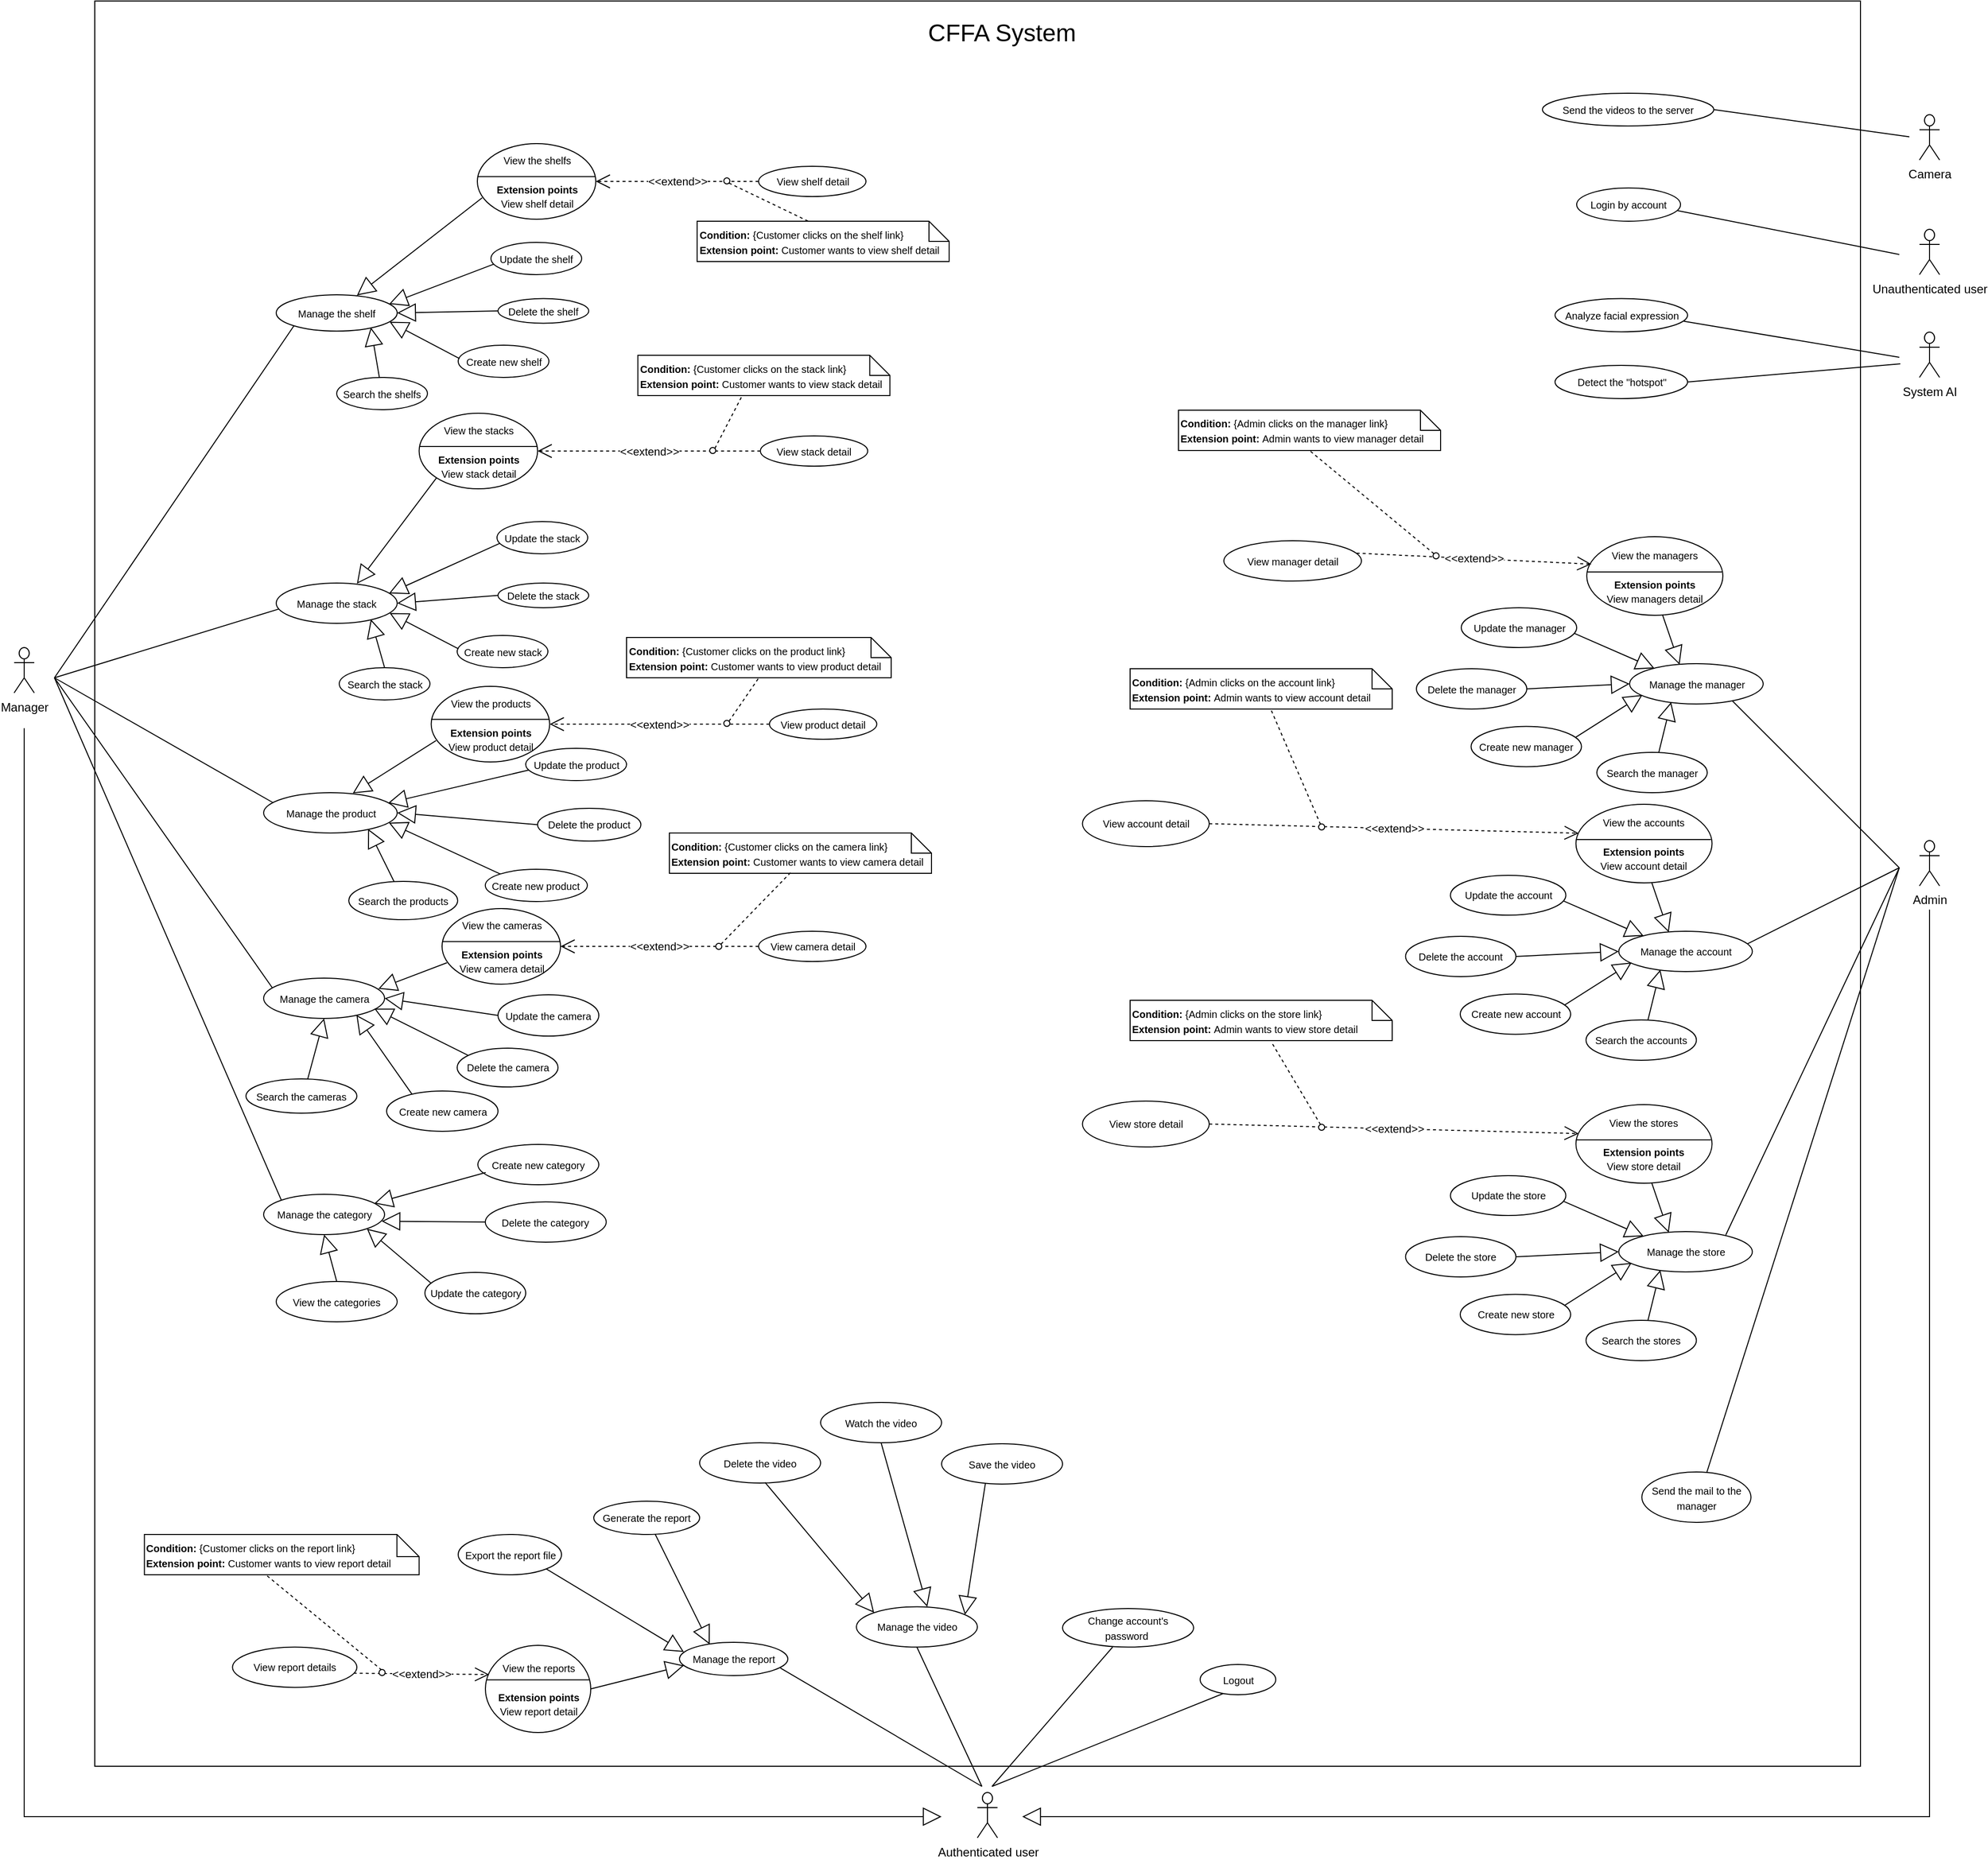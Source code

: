 <mxfile version="14.5.1" type="device"><diagram id="6UJ6OiUAnsXP5WU5iYvn" name="Page-1"><mxGraphModel dx="1940" dy="1298" grid="1" gridSize="10" guides="1" tooltips="1" connect="1" arrows="1" fold="1" page="1" pageScale="1" pageWidth="850" pageHeight="1100" math="0" shadow="0"><root><mxCell id="0"/><mxCell id="1" parent="0"/><mxCell id="INBuplyQTcS28SzZKjMm-2" value="" style="whiteSpace=wrap;html=1;aspect=fixed;" parent="1" vertex="1"><mxGeometry x="110" y="30" width="1751.5" height="1751.5" as="geometry"/></mxCell><mxCell id="INBuplyQTcS28SzZKjMm-3" value="Manager" style="shape=umlActor;verticalLabelPosition=bottom;verticalAlign=top;html=1;outlineConnect=0;" parent="1" vertex="1"><mxGeometry x="30" y="671.5" width="20" height="45" as="geometry"/></mxCell><mxCell id="INBuplyQTcS28SzZKjMm-4" value="&lt;span style=&quot;font-size: 24px&quot;&gt;CFFA System&lt;/span&gt;" style="text;html=1;strokeColor=none;fillColor=none;align=center;verticalAlign=middle;whiteSpace=wrap;rounded=0;" parent="1" vertex="1"><mxGeometry x="845" y="51.5" width="330" height="20" as="geometry"/></mxCell><mxCell id="INBuplyQTcS28SzZKjMm-147" value="&lt;font style=&quot;font-size: 10px&quot;&gt;View the shelfs&lt;br&gt;&lt;br&gt;&lt;b&gt;Extension points&lt;/b&gt;&lt;br&gt;View shelf detail&lt;br&gt;&lt;/font&gt;" style="ellipse;whiteSpace=wrap;html=1;" parent="1" vertex="1"><mxGeometry x="489.5" y="171.5" width="117.5" height="75" as="geometry"/></mxCell><mxCell id="INBuplyQTcS28SzZKjMm-148" value="" style="line;strokeWidth=1;fillColor=none;align=left;verticalAlign=middle;spacingTop=-1;spacingLeft=3;spacingRight=3;rotatable=0;labelPosition=right;points=[];portConstraint=eastwest;fontSize=18;" parent="1" vertex="1"><mxGeometry x="489.5" y="200.25" width="117" height="8" as="geometry"/></mxCell><mxCell id="INBuplyQTcS28SzZKjMm-149" value="&lt;font style=&quot;font-size: 10px&quot;&gt;View shelf detail&lt;br&gt;&lt;/font&gt;" style="ellipse;whiteSpace=wrap;html=1;" parent="1" vertex="1"><mxGeometry x="768.5" y="194" width="106.5" height="30" as="geometry"/></mxCell><mxCell id="INBuplyQTcS28SzZKjMm-152" value="&amp;lt;&amp;lt;extend&amp;gt;&amp;gt;" style="endArrow=open;endSize=12;dashed=1;html=1;exitX=0;exitY=0.5;exitDx=0;exitDy=0;" parent="1" source="INBuplyQTcS28SzZKjMm-149" target="INBuplyQTcS28SzZKjMm-147" edge="1"><mxGeometry width="160" relative="1" as="geometry"><mxPoint x="763.5" y="543.08" as="sourcePoint"/><mxPoint x="923.5" y="543.5" as="targetPoint"/></mxGeometry></mxCell><mxCell id="INBuplyQTcS28SzZKjMm-153" value="&lt;font style=&quot;font-size: 10px&quot;&gt;&lt;b&gt;Condition: &lt;/b&gt;{Customer clicks on the&amp;nbsp;&lt;span style=&quot;text-align: center&quot;&gt;shelf&lt;/span&gt;&amp;nbsp;link}&lt;br&gt;&lt;b&gt;Extension point: &lt;/b&gt;Customer wants to view&amp;nbsp;&lt;span style=&quot;text-align: center&quot;&gt;shelf&lt;/span&gt;&amp;nbsp;detail&lt;/font&gt;" style="shape=note;size=20;whiteSpace=wrap;html=1;align=left;" parent="1" vertex="1"><mxGeometry x="707.5" y="248.5" width="250" height="40" as="geometry"/></mxCell><mxCell id="INBuplyQTcS28SzZKjMm-154" value="" style="endArrow=none;dashed=1;html=1;entryX=0.441;entryY=0;entryDx=0;entryDy=0;entryPerimeter=0;exitX=1;exitY=1;exitDx=0;exitDy=0;" parent="1" source="INBuplyQTcS28SzZKjMm-155" target="INBuplyQTcS28SzZKjMm-153" edge="1"><mxGeometry width="50" height="50" relative="1" as="geometry"><mxPoint x="688.5" y="606.5" as="sourcePoint"/><mxPoint x="738.5" y="556.5" as="targetPoint"/></mxGeometry></mxCell><mxCell id="INBuplyQTcS28SzZKjMm-155" value="" style="ellipse;whiteSpace=wrap;html=1;aspect=fixed;" parent="1" vertex="1"><mxGeometry x="734" y="205.5" width="6" height="6" as="geometry"/></mxCell><mxCell id="INBuplyQTcS28SzZKjMm-156" value="&lt;font style=&quot;font-size: 10px&quot;&gt;Update the&amp;nbsp;&lt;/font&gt;&lt;span style=&quot;font-size: 10px&quot;&gt;shelf&lt;/span&gt;" style="ellipse;whiteSpace=wrap;html=1;fillColor=#ffffff;gradientColor=none;" parent="1" vertex="1"><mxGeometry x="503" y="269.5" width="90" height="32" as="geometry"/></mxCell><mxCell id="INBuplyQTcS28SzZKjMm-157" value="&lt;font style=&quot;font-size: 10px&quot;&gt;Delete the&amp;nbsp;&lt;/font&gt;&lt;span style=&quot;font-size: 10px&quot;&gt;shelf&lt;/span&gt;" style="ellipse;whiteSpace=wrap;html=1;fillColor=#ffffff;gradientColor=none;" parent="1" vertex="1"><mxGeometry x="510" y="325.25" width="90" height="24.5" as="geometry"/></mxCell><mxCell id="INBuplyQTcS28SzZKjMm-158" value="&lt;span style=&quot;font-size: 10px&quot;&gt;Create new&amp;nbsp;&lt;/span&gt;&lt;span style=&quot;font-size: 10px&quot;&gt;shelf&lt;/span&gt;" style="ellipse;whiteSpace=wrap;html=1;fillColor=#ffffff;gradientColor=none;" parent="1" vertex="1"><mxGeometry x="470.5" y="371.5" width="90" height="32" as="geometry"/></mxCell><mxCell id="INBuplyQTcS28SzZKjMm-159" value="&lt;font style=&quot;font-size: 10px&quot;&gt;Search the&amp;nbsp;&lt;/font&gt;&lt;span style=&quot;font-size: 10px&quot;&gt;shelfs&lt;/span&gt;" style="ellipse;whiteSpace=wrap;html=1;fillColor=#ffffff;gradientColor=none;" parent="1" vertex="1"><mxGeometry x="350" y="403.5" width="90" height="32" as="geometry"/></mxCell><mxCell id="INBuplyQTcS28SzZKjMm-280" value="&lt;font&gt;&lt;font style=&quot;font-size: 10px&quot;&gt;Manage the report&lt;/font&gt;&lt;br&gt;&lt;/font&gt;" style="ellipse;whiteSpace=wrap;html=1;" parent="1" vertex="1"><mxGeometry x="690" y="1658.5" width="107.5" height="33" as="geometry"/></mxCell><mxCell id="INBuplyQTcS28SzZKjMm-284" value="&lt;font style=&quot;font-size: 10px&quot;&gt;View the reports&lt;br&gt;&lt;br&gt;&lt;b&gt;Extension points&lt;/b&gt;&lt;br&gt;View report detail&lt;br&gt;&lt;/font&gt;" style="ellipse;whiteSpace=wrap;html=1;" parent="1" vertex="1"><mxGeometry x="497.5" y="1661.5" width="104.5" height="86.5" as="geometry"/></mxCell><mxCell id="INBuplyQTcS28SzZKjMm-285" value="&lt;span style=&quot;font-size: 10px&quot;&gt;Export the report file&lt;/span&gt;" style="ellipse;whiteSpace=wrap;html=1;fillColor=#ffffff;gradientColor=none;" parent="1" vertex="1"><mxGeometry x="470.5" y="1551.5" width="102.5" height="40" as="geometry"/></mxCell><mxCell id="INBuplyQTcS28SzZKjMm-286" value="&amp;lt;&amp;lt;extend&amp;gt;&amp;gt;" style="endArrow=open;endSize=12;dashed=1;html=1;exitX=0.974;exitY=0.648;exitDx=0;exitDy=0;exitPerimeter=0;entryX=0.035;entryY=0.335;entryDx=0;entryDy=0;entryPerimeter=0;" parent="1" source="INBuplyQTcS28SzZKjMm-292" target="INBuplyQTcS28SzZKjMm-284" edge="1"><mxGeometry width="160" relative="1" as="geometry"><mxPoint x="106.0" y="1610.5" as="sourcePoint"/><mxPoint x="481" y="1686.5" as="targetPoint"/></mxGeometry></mxCell><mxCell id="INBuplyQTcS28SzZKjMm-287" value="&lt;b style=&quot;font-size: 10px&quot;&gt;Condition:&amp;nbsp;&lt;/b&gt;&lt;span style=&quot;font-size: 10px&quot;&gt;{Customer clicks on the&amp;nbsp;&lt;/span&gt;&lt;span style=&quot;font-size: 10px ; text-align: center&quot;&gt;report&lt;/span&gt;&lt;span style=&quot;font-size: 10px&quot;&gt;&amp;nbsp;link}&lt;/span&gt;&lt;br style=&quot;font-size: 10px&quot;&gt;&lt;b style=&quot;font-size: 10px&quot;&gt;Extension point:&amp;nbsp;&lt;/b&gt;&lt;span style=&quot;font-size: 10px&quot;&gt;Customer wants to view&amp;nbsp;&lt;/span&gt;&lt;span style=&quot;font-size: 10px ; text-align: center&quot;&gt;report&lt;/span&gt;&lt;span style=&quot;font-size: 10px&quot;&gt;&amp;nbsp;detail&lt;/span&gt;" style="shape=note;size=22;whiteSpace=wrap;html=1;align=left;" parent="1" vertex="1"><mxGeometry x="159.25" y="1551.5" width="272.5" height="40" as="geometry"/></mxCell><mxCell id="INBuplyQTcS28SzZKjMm-288" value="" style="endArrow=none;dashed=1;html=1;entryX=0.442;entryY=1;entryDx=0;entryDy=0;entryPerimeter=0;exitX=0.081;exitY=0.568;exitDx=0;exitDy=0;exitPerimeter=0;" parent="1" source="INBuplyQTcS28SzZKjMm-289" target="INBuplyQTcS28SzZKjMm-287" edge="1"><mxGeometry width="50" height="50" relative="1" as="geometry"><mxPoint x="241" y="1600.5" as="sourcePoint"/><mxPoint x="291" y="1550.5" as="targetPoint"/></mxGeometry></mxCell><mxCell id="INBuplyQTcS28SzZKjMm-289" value="" style="ellipse;whiteSpace=wrap;html=1;aspect=fixed;direction=south;" parent="1" vertex="1"><mxGeometry x="392" y="1685.5" width="6" height="6" as="geometry"/></mxCell><mxCell id="INBuplyQTcS28SzZKjMm-290" value="" style="line;strokeWidth=1;fillColor=none;align=left;verticalAlign=middle;spacingTop=-1;spacingLeft=3;spacingRight=3;rotatable=0;labelPosition=right;points=[];portConstraint=eastwest;" parent="1" vertex="1"><mxGeometry x="498.5" y="1691.75" width="102" height="8" as="geometry"/></mxCell><mxCell id="INBuplyQTcS28SzZKjMm-292" value="&lt;font style=&quot;font-size: 10px&quot;&gt;View report details&lt;/font&gt;" style="ellipse;whiteSpace=wrap;html=1;fillColor=#ffffff;gradientColor=none;" parent="1" vertex="1"><mxGeometry x="246.63" y="1663.25" width="123.37" height="40" as="geometry"/></mxCell><mxCell id="INBuplyQTcS28SzZKjMm-293" value="" style="endArrow=block;endSize=16;endFill=0;html=1;exitX=1;exitY=1;exitDx=0;exitDy=0;entryX=0.041;entryY=0.29;entryDx=0;entryDy=0;entryPerimeter=0;" parent="1" source="INBuplyQTcS28SzZKjMm-285" target="INBuplyQTcS28SzZKjMm-280" edge="1"><mxGeometry width="160" relative="1" as="geometry"><mxPoint x="360.5" y="1407.5" as="sourcePoint"/><mxPoint x="200.5" y="1354.5" as="targetPoint"/></mxGeometry></mxCell><mxCell id="INBuplyQTcS28SzZKjMm-294" value="&lt;font style=&quot;font-size: 10px&quot;&gt;Manage the video&lt;/font&gt;" style="ellipse;whiteSpace=wrap;html=1;fillColor=#ffffff;gradientColor=none;" parent="1" vertex="1"><mxGeometry x="865.5" y="1623.25" width="120" height="40" as="geometry"/></mxCell><mxCell id="INBuplyQTcS28SzZKjMm-295" value="&lt;font style=&quot;font-size: 10px&quot;&gt;Watch the video&lt;/font&gt;" style="ellipse;whiteSpace=wrap;html=1;fillColor=#ffffff;gradientColor=none;" parent="1" vertex="1"><mxGeometry x="830" y="1420.5" width="120" height="40" as="geometry"/></mxCell><mxCell id="INBuplyQTcS28SzZKjMm-296" value="&lt;font style=&quot;font-size: 10px&quot;&gt;Delete the video&lt;/font&gt;" style="ellipse;whiteSpace=wrap;html=1;fillColor=#ffffff;gradientColor=none;" parent="1" vertex="1"><mxGeometry x="710" y="1460.5" width="120" height="40" as="geometry"/></mxCell><mxCell id="INBuplyQTcS28SzZKjMm-298" value="" style="endArrow=block;endSize=16;endFill=0;html=1;exitX=0.5;exitY=1;exitDx=0;exitDy=0;entryX=0.586;entryY=0.002;entryDx=0;entryDy=0;entryPerimeter=0;" parent="1" source="INBuplyQTcS28SzZKjMm-295" target="INBuplyQTcS28SzZKjMm-294" edge="1"><mxGeometry width="160" relative="1" as="geometry"><mxPoint x="879" y="1428.5" as="sourcePoint"/><mxPoint x="877" y="1576.5" as="targetPoint"/></mxGeometry></mxCell><mxCell id="INBuplyQTcS28SzZKjMm-299" value="" style="endArrow=block;endSize=16;endFill=0;html=1;entryX=0;entryY=0;entryDx=0;entryDy=0;exitX=0.541;exitY=0.985;exitDx=0;exitDy=0;exitPerimeter=0;" parent="1" source="INBuplyQTcS28SzZKjMm-296" target="INBuplyQTcS28SzZKjMm-294" edge="1"><mxGeometry width="160" relative="1" as="geometry"><mxPoint x="80.5" y="1427.5" as="sourcePoint"/><mxPoint x="240.5" y="1427.5" as="targetPoint"/></mxGeometry></mxCell><mxCell id="INBuplyQTcS28SzZKjMm-304" value="&lt;font style=&quot;font-size: 10px&quot;&gt;Manage the category&lt;/font&gt;" style="ellipse;whiteSpace=wrap;html=1;fillColor=#ffffff;gradientColor=none;" parent="1" vertex="1"><mxGeometry x="277.5" y="1214" width="120" height="40" as="geometry"/></mxCell><mxCell id="INBuplyQTcS28SzZKjMm-305" value="&lt;font style=&quot;font-size: 10px&quot;&gt;Create new category&lt;/font&gt;" style="ellipse;whiteSpace=wrap;html=1;fillColor=#ffffff;gradientColor=none;" parent="1" vertex="1"><mxGeometry x="490" y="1164.5" width="120" height="40" as="geometry"/></mxCell><mxCell id="INBuplyQTcS28SzZKjMm-306" value="&lt;font style=&quot;font-size: 10px&quot;&gt;Delete the category&lt;/font&gt;" style="ellipse;whiteSpace=wrap;html=1;fillColor=#ffffff;gradientColor=none;" parent="1" vertex="1"><mxGeometry x="497.38" y="1221.5" width="120" height="40" as="geometry"/></mxCell><mxCell id="INBuplyQTcS28SzZKjMm-307" value="" style="endArrow=block;endSize=16;endFill=0;html=1;entryX=0.915;entryY=0.225;entryDx=0;entryDy=0;entryPerimeter=0;exitX=0.065;exitY=0.696;exitDx=0;exitDy=0;exitPerimeter=0;" parent="1" source="INBuplyQTcS28SzZKjMm-305" target="INBuplyQTcS28SzZKjMm-304" edge="1"><mxGeometry width="160" relative="1" as="geometry"><mxPoint x="190" y="1931.5" as="sourcePoint"/><mxPoint x="350" y="1931.5" as="targetPoint"/></mxGeometry></mxCell><mxCell id="INBuplyQTcS28SzZKjMm-308" value="" style="endArrow=block;endSize=16;endFill=0;html=1;entryX=0.975;entryY=0.667;entryDx=0;entryDy=0;entryPerimeter=0;exitX=0;exitY=0.5;exitDx=0;exitDy=0;" parent="1" source="INBuplyQTcS28SzZKjMm-306" target="INBuplyQTcS28SzZKjMm-304" edge="1"><mxGeometry width="160" relative="1" as="geometry"><mxPoint x="190" y="1931.5" as="sourcePoint"/><mxPoint x="350" y="1931.5" as="targetPoint"/></mxGeometry></mxCell><mxCell id="INBuplyQTcS28SzZKjMm-309" value="" style="endArrow=none;html=1;rounded=0;entryX=0;entryY=0;entryDx=0;entryDy=0;" parent="1" target="INBuplyQTcS28SzZKjMm-304" edge="1"><mxGeometry relative="1" as="geometry"><mxPoint x="70" y="701.5" as="sourcePoint"/><mxPoint x="177.004" y="1971.358" as="targetPoint"/></mxGeometry></mxCell><mxCell id="INBuplyQTcS28SzZKjMm-310" value="Authenticated user" style="shape=umlActor;verticalLabelPosition=bottom;verticalAlign=top;html=1;outlineConnect=0;" parent="1" vertex="1"><mxGeometry x="985.5" y="1807.5" width="20" height="45" as="geometry"/></mxCell><mxCell id="INBuplyQTcS28SzZKjMm-311" value="" style="endArrow=block;endSize=16;endFill=0;html=1;rounded=0;" parent="1" edge="1"><mxGeometry width="160" relative="1" as="geometry"><mxPoint x="40" y="751.5" as="sourcePoint"/><mxPoint x="950" y="1831.5" as="targetPoint"/><Array as="points"><mxPoint x="40" y="1831.5"/></Array></mxGeometry></mxCell><mxCell id="INBuplyQTcS28SzZKjMm-312" value="&lt;font style=&quot;font-size: 10px&quot;&gt;Logout&lt;/font&gt;" style="ellipse;whiteSpace=wrap;html=1;fillColor=#ffffff;gradientColor=none;" parent="1" vertex="1"><mxGeometry x="1206.5" y="1680.5" width="75" height="30" as="geometry"/></mxCell><mxCell id="INBuplyQTcS28SzZKjMm-321" value="" style="endArrow=none;html=1;rounded=0;exitX=0.3;exitY=0.967;exitDx=0;exitDy=0;exitPerimeter=0;" parent="1" source="INBuplyQTcS28SzZKjMm-312" edge="1"><mxGeometry relative="1" as="geometry"><mxPoint x="952.5" y="1675.5" as="sourcePoint"/><mxPoint x="1000" y="1801.5" as="targetPoint"/></mxGeometry></mxCell><mxCell id="INBuplyQTcS28SzZKjMm-323" value="Admin" style="shape=umlActor;verticalLabelPosition=bottom;verticalAlign=top;html=1;outlineConnect=0;" parent="1" vertex="1"><mxGeometry x="1920" y="863" width="20" height="45" as="geometry"/></mxCell><mxCell id="INBuplyQTcS28SzZKjMm-324" value="Unauthenticated user" style="shape=umlActor;verticalLabelPosition=bottom;verticalAlign=top;html=1;outlineConnect=0;" parent="1" vertex="1"><mxGeometry x="1920" y="256.5" width="20" height="45" as="geometry"/></mxCell><mxCell id="INBuplyQTcS28SzZKjMm-329" value="&lt;font style=&quot;font-size: 10px&quot;&gt;View the managers&lt;br&gt;&lt;br&gt;&lt;b&gt;Extension points&lt;/b&gt;&lt;br&gt;View managers detail&lt;br&gt;&lt;/font&gt;" style="ellipse;whiteSpace=wrap;html=1;" parent="1" vertex="1"><mxGeometry x="1590" y="561.5" width="135" height="78" as="geometry"/></mxCell><mxCell id="INBuplyQTcS28SzZKjMm-330" value="&lt;font style=&quot;font-size: 10px&quot;&gt;View manager detail&lt;br&gt;&lt;/font&gt;" style="ellipse;whiteSpace=wrap;html=1;" parent="1" vertex="1"><mxGeometry x="1230" y="565.5" width="136.5" height="40" as="geometry"/></mxCell><mxCell id="INBuplyQTcS28SzZKjMm-331" value="&amp;lt;&amp;lt;extend&amp;gt;&amp;gt;" style="endArrow=open;endSize=12;dashed=1;html=1;entryX=0.034;entryY=0.349;entryDx=0;entryDy=0;entryPerimeter=0;exitX=0.965;exitY=0.309;exitDx=0;exitDy=0;exitPerimeter=0;" parent="1" source="INBuplyQTcS28SzZKjMm-330" target="INBuplyQTcS28SzZKjMm-329" edge="1"><mxGeometry width="160" relative="1" as="geometry"><mxPoint x="2112" y="981" as="sourcePoint"/><mxPoint x="2040" y="1018" as="targetPoint"/></mxGeometry></mxCell><mxCell id="INBuplyQTcS28SzZKjMm-332" value="&lt;font style=&quot;font-size: 10px&quot;&gt;&lt;b&gt;Condition: &lt;/b&gt;{Admin&amp;nbsp;clicks on the&amp;nbsp;&lt;span style=&quot;text-align: center&quot;&gt;manager&lt;/span&gt;&amp;nbsp;link}&lt;br&gt;&lt;b&gt;Extension point:&amp;nbsp;&lt;/b&gt;Admin&amp;nbsp;wants to view&amp;nbsp;&lt;span style=&quot;text-align: center&quot;&gt;manager&lt;/span&gt;&amp;nbsp;detail&lt;/font&gt;" style="shape=note;size=20;whiteSpace=wrap;html=1;align=left;" parent="1" vertex="1"><mxGeometry x="1185" y="436" width="260" height="40" as="geometry"/></mxCell><mxCell id="INBuplyQTcS28SzZKjMm-333" value="" style="endArrow=none;dashed=1;html=1;entryX=0.5;entryY=1;entryDx=0;entryDy=0;entryPerimeter=0;exitX=0;exitY=0;exitDx=0;exitDy=0;" parent="1" source="INBuplyQTcS28SzZKjMm-334" target="INBuplyQTcS28SzZKjMm-332" edge="1"><mxGeometry width="50" height="50" relative="1" as="geometry"><mxPoint x="1805" y="1081" as="sourcePoint"/><mxPoint x="1855" y="1031" as="targetPoint"/></mxGeometry></mxCell><mxCell id="INBuplyQTcS28SzZKjMm-334" value="" style="ellipse;whiteSpace=wrap;html=1;aspect=fixed;" parent="1" vertex="1"><mxGeometry x="1437.5" y="577.5" width="6" height="6" as="geometry"/></mxCell><mxCell id="INBuplyQTcS28SzZKjMm-337" value="&lt;span style=&quot;font-size: 10px&quot;&gt;Update the manager&lt;/span&gt;" style="ellipse;whiteSpace=wrap;html=1;fillColor=#ffffff;gradientColor=none;" parent="1" vertex="1"><mxGeometry x="1465.5" y="632" width="114.5" height="39.5" as="geometry"/></mxCell><mxCell id="INBuplyQTcS28SzZKjMm-352" value="" style="line;strokeWidth=1;fillColor=none;align=left;verticalAlign=middle;spacingTop=-1;spacingLeft=3;spacingRight=3;rotatable=0;labelPosition=right;points=[];portConstraint=eastwest;" parent="1" vertex="1"><mxGeometry x="1590" y="592.5" width="134" height="8" as="geometry"/></mxCell><mxCell id="INBuplyQTcS28SzZKjMm-353" value="" style="endArrow=none;html=1;rounded=0;exitX=0.766;exitY=0.913;exitDx=0;exitDy=0;exitPerimeter=0;" parent="1" source="VjTI8gnujte1KdAlJKVW-103" edge="1"><mxGeometry relative="1" as="geometry"><mxPoint x="1650" y="780.31" as="sourcePoint"/><mxPoint x="1900" y="890" as="targetPoint"/></mxGeometry></mxCell><mxCell id="INBuplyQTcS28SzZKjMm-354" value="&lt;span style=&quot;font-size: 10px&quot;&gt;Login by account&lt;/span&gt;" style="ellipse;whiteSpace=wrap;html=1;fillColor=#ffffff;gradientColor=none;" parent="1" vertex="1"><mxGeometry x="1580" y="215.5" width="103" height="33" as="geometry"/></mxCell><mxCell id="INBuplyQTcS28SzZKjMm-356" value="" style="endArrow=none;html=1;rounded=0;exitX=0.972;exitY=0.682;exitDx=0;exitDy=0;exitPerimeter=0;" parent="1" source="INBuplyQTcS28SzZKjMm-354" edge="1"><mxGeometry relative="1" as="geometry"><mxPoint x="1690.0" y="278.5" as="sourcePoint"/><mxPoint x="1900" y="281.5" as="targetPoint"/></mxGeometry></mxCell><mxCell id="INBuplyQTcS28SzZKjMm-358" value="&lt;span style=&quot;font-size: 10px&quot;&gt;Send the videos to the server&lt;/span&gt;" style="ellipse;whiteSpace=wrap;html=1;fillColor=#ffffff;gradientColor=none;" parent="1" vertex="1"><mxGeometry x="1546" y="121.5" width="170" height="32.5" as="geometry"/></mxCell><mxCell id="INBuplyQTcS28SzZKjMm-359" value="" style="endArrow=none;html=1;rounded=0;exitX=1;exitY=0.5;exitDx=0;exitDy=0;" parent="1" source="INBuplyQTcS28SzZKjMm-358" edge="1"><mxGeometry relative="1" as="geometry"><mxPoint x="1690" y="174.75" as="sourcePoint"/><mxPoint x="1910" y="164.75" as="targetPoint"/></mxGeometry></mxCell><mxCell id="INBuplyQTcS28SzZKjMm-360" value="" style="endArrow=block;endSize=16;endFill=0;html=1;rounded=0;" parent="1" edge="1"><mxGeometry width="160" relative="1" as="geometry"><mxPoint x="1930" y="931.5" as="sourcePoint"/><mxPoint x="1030" y="1831.5" as="targetPoint"/><Array as="points"><mxPoint x="1930" y="1831.5"/></Array></mxGeometry></mxCell><mxCell id="VjTI8gnujte1KdAlJKVW-1" value="&lt;font style=&quot;font-size: 10px&quot;&gt;Manage the shelf&lt;/font&gt;" style="ellipse;whiteSpace=wrap;html=1;" vertex="1" parent="1"><mxGeometry x="290" y="321.5" width="120" height="36" as="geometry"/></mxCell><mxCell id="VjTI8gnujte1KdAlJKVW-13" value="" style="endArrow=block;endSize=16;endFill=0;html=1;entryX=0.667;entryY=0.017;entryDx=0;entryDy=0;entryPerimeter=0;exitX=0.041;exitY=0.717;exitDx=0;exitDy=0;exitPerimeter=0;" edge="1" parent="1" source="INBuplyQTcS28SzZKjMm-147" target="VjTI8gnujte1KdAlJKVW-1"><mxGeometry width="160" relative="1" as="geometry"><mxPoint x="509" y="288.5" as="sourcePoint"/><mxPoint x="371.8" y="307.5" as="targetPoint"/></mxGeometry></mxCell><mxCell id="VjTI8gnujte1KdAlJKVW-14" value="" style="endArrow=block;endSize=16;endFill=0;html=1;entryX=0.933;entryY=0.255;entryDx=0;entryDy=0;entryPerimeter=0;exitX=0.032;exitY=0.673;exitDx=0;exitDy=0;exitPerimeter=0;" edge="1" parent="1" source="INBuplyQTcS28SzZKjMm-156" target="VjTI8gnujte1KdAlJKVW-1"><mxGeometry width="160" relative="1" as="geometry"><mxPoint x="504.318" y="235.275" as="sourcePoint"/><mxPoint x="380.04" y="328.18" as="targetPoint"/></mxGeometry></mxCell><mxCell id="VjTI8gnujte1KdAlJKVW-15" value="" style="endArrow=block;endSize=16;endFill=0;html=1;entryX=1;entryY=0.5;entryDx=0;entryDy=0;exitX=0;exitY=0.5;exitDx=0;exitDy=0;" edge="1" parent="1" source="INBuplyQTcS28SzZKjMm-157" target="VjTI8gnujte1KdAlJKVW-1"><mxGeometry width="160" relative="1" as="geometry"><mxPoint x="522.88" y="301.036" as="sourcePoint"/><mxPoint x="411.96" y="337.7" as="targetPoint"/></mxGeometry></mxCell><mxCell id="VjTI8gnujte1KdAlJKVW-16" value="" style="endArrow=block;endSize=16;endFill=0;html=1;entryX=0.937;entryY=0.743;entryDx=0;entryDy=0;exitX=0.015;exitY=0.417;exitDx=0;exitDy=0;entryPerimeter=0;exitPerimeter=0;" edge="1" parent="1" source="INBuplyQTcS28SzZKjMm-158" target="VjTI8gnujte1KdAlJKVW-1"><mxGeometry width="160" relative="1" as="geometry"><mxPoint x="520.0" y="347.5" as="sourcePoint"/><mxPoint x="420" y="347.5" as="targetPoint"/></mxGeometry></mxCell><mxCell id="VjTI8gnujte1KdAlJKVW-17" value="" style="endArrow=block;endSize=16;endFill=0;html=1;entryX=0.782;entryY=0.898;entryDx=0;entryDy=0;entryPerimeter=0;" edge="1" parent="1" source="INBuplyQTcS28SzZKjMm-159" target="VjTI8gnujte1KdAlJKVW-1"><mxGeometry width="160" relative="1" as="geometry"><mxPoint x="469.9" y="406.244" as="sourcePoint"/><mxPoint x="370.0" y="371.5" as="targetPoint"/></mxGeometry></mxCell><mxCell id="VjTI8gnujte1KdAlJKVW-18" value="" style="endArrow=none;html=1;rounded=0;entryX=0;entryY=1;entryDx=0;entryDy=0;" edge="1" parent="1" target="VjTI8gnujte1KdAlJKVW-1"><mxGeometry relative="1" as="geometry"><mxPoint x="70" y="701.5" as="sourcePoint"/><mxPoint x="262.574" y="1770.428" as="targetPoint"/></mxGeometry></mxCell><mxCell id="VjTI8gnujte1KdAlJKVW-19" value="&lt;font style=&quot;font-size: 10px&quot;&gt;View the stacks&lt;br&gt;&lt;br&gt;&lt;b&gt;Extension points&lt;/b&gt;&lt;br&gt;View stack detail&lt;br&gt;&lt;/font&gt;" style="ellipse;whiteSpace=wrap;html=1;" vertex="1" parent="1"><mxGeometry x="431.75" y="439" width="117.5" height="75" as="geometry"/></mxCell><mxCell id="VjTI8gnujte1KdAlJKVW-20" value="" style="line;strokeWidth=1;fillColor=none;align=left;verticalAlign=middle;spacingTop=-1;spacingLeft=3;spacingRight=3;rotatable=0;labelPosition=right;points=[];portConstraint=eastwest;fontSize=18;" vertex="1" parent="1"><mxGeometry x="432" y="468" width="117" height="8" as="geometry"/></mxCell><mxCell id="VjTI8gnujte1KdAlJKVW-21" value="&lt;font style=&quot;font-size: 10px&quot;&gt;View stack detail&lt;br&gt;&lt;/font&gt;" style="ellipse;whiteSpace=wrap;html=1;" vertex="1" parent="1"><mxGeometry x="770.25" y="461.5" width="106.5" height="30" as="geometry"/></mxCell><mxCell id="VjTI8gnujte1KdAlJKVW-22" value="&amp;lt;&amp;lt;extend&amp;gt;&amp;gt;" style="endArrow=open;endSize=12;dashed=1;html=1;exitX=0;exitY=0.5;exitDx=0;exitDy=0;" edge="1" parent="1" source="VjTI8gnujte1KdAlJKVW-21" target="VjTI8gnujte1KdAlJKVW-19"><mxGeometry width="160" relative="1" as="geometry"><mxPoint x="763.5" y="833.08" as="sourcePoint"/><mxPoint x="923.5" y="833.5" as="targetPoint"/></mxGeometry></mxCell><mxCell id="VjTI8gnujte1KdAlJKVW-23" value="&lt;font style=&quot;font-size: 10px&quot;&gt;&lt;b&gt;Condition: &lt;/b&gt;{Customer clicks on the&amp;nbsp;&lt;span style=&quot;text-align: center&quot;&gt;stack&lt;/span&gt;&amp;nbsp;link}&lt;br&gt;&lt;b&gt;Extension point: &lt;/b&gt;Customer wants to view&amp;nbsp;&lt;span style=&quot;text-align: center&quot;&gt;stack&lt;/span&gt;&amp;nbsp;detail&lt;/font&gt;" style="shape=note;size=20;whiteSpace=wrap;html=1;align=left;" vertex="1" parent="1"><mxGeometry x="648.75" y="381.5" width="250" height="40" as="geometry"/></mxCell><mxCell id="VjTI8gnujte1KdAlJKVW-24" value="" style="endArrow=none;dashed=1;html=1;entryX=0.414;entryY=1;entryDx=0;entryDy=0;entryPerimeter=0;exitX=1;exitY=0;exitDx=0;exitDy=0;" edge="1" parent="1" source="VjTI8gnujte1KdAlJKVW-25" target="VjTI8gnujte1KdAlJKVW-23"><mxGeometry width="50" height="50" relative="1" as="geometry"><mxPoint x="688.5" y="896.5" as="sourcePoint"/><mxPoint x="738.5" y="846.5" as="targetPoint"/></mxGeometry></mxCell><mxCell id="VjTI8gnujte1KdAlJKVW-25" value="" style="ellipse;whiteSpace=wrap;html=1;aspect=fixed;" vertex="1" parent="1"><mxGeometry x="720" y="473" width="6" height="6" as="geometry"/></mxCell><mxCell id="VjTI8gnujte1KdAlJKVW-26" value="&lt;font style=&quot;font-size: 10px&quot;&gt;Update the&amp;nbsp;&lt;/font&gt;&lt;span style=&quot;font-size: 10px&quot;&gt;stack&lt;/span&gt;" style="ellipse;whiteSpace=wrap;html=1;fillColor=#ffffff;gradientColor=none;" vertex="1" parent="1"><mxGeometry x="509" y="546.5" width="90" height="32" as="geometry"/></mxCell><mxCell id="VjTI8gnujte1KdAlJKVW-27" value="&lt;font style=&quot;font-size: 10px&quot;&gt;&lt;font style=&quot;font-size: 10px&quot;&gt;Delete the&amp;nbsp;&lt;/font&gt;stack&lt;/font&gt;" style="ellipse;whiteSpace=wrap;html=1;fillColor=#ffffff;gradientColor=none;" vertex="1" parent="1"><mxGeometry x="510" y="607.5" width="90" height="24.5" as="geometry"/></mxCell><mxCell id="VjTI8gnujte1KdAlJKVW-28" value="&lt;font style=&quot;font-size: 10px&quot;&gt;Create new&amp;nbsp;stack&lt;/font&gt;" style="ellipse;whiteSpace=wrap;html=1;fillColor=#ffffff;gradientColor=none;" vertex="1" parent="1"><mxGeometry x="469.5" y="659.5" width="90" height="32" as="geometry"/></mxCell><mxCell id="VjTI8gnujte1KdAlJKVW-29" value="&lt;font style=&quot;font-size: 10px&quot;&gt;&lt;font style=&quot;font-size: 10px&quot;&gt;Search the&amp;nbsp;&lt;/font&gt;stack&lt;/font&gt;" style="ellipse;whiteSpace=wrap;html=1;fillColor=#ffffff;gradientColor=none;" vertex="1" parent="1"><mxGeometry x="352.5" y="691.5" width="90" height="32" as="geometry"/></mxCell><mxCell id="VjTI8gnujte1KdAlJKVW-30" value="&lt;font style=&quot;font-size: 10px&quot;&gt;Manage the stack&lt;/font&gt;" style="ellipse;whiteSpace=wrap;html=1;" vertex="1" parent="1"><mxGeometry x="290" y="607.5" width="120" height="40" as="geometry"/></mxCell><mxCell id="VjTI8gnujte1KdAlJKVW-31" value="" style="endArrow=block;endSize=16;endFill=0;html=1;entryX=0.667;entryY=0.017;entryDx=0;entryDy=0;entryPerimeter=0;exitX=0;exitY=1;exitDx=0;exitDy=0;" edge="1" parent="1" source="VjTI8gnujte1KdAlJKVW-19" target="VjTI8gnujte1KdAlJKVW-30"><mxGeometry width="160" relative="1" as="geometry"><mxPoint x="509" y="578.5" as="sourcePoint"/><mxPoint x="371.8" y="597.5" as="targetPoint"/></mxGeometry></mxCell><mxCell id="VjTI8gnujte1KdAlJKVW-32" value="" style="endArrow=block;endSize=16;endFill=0;html=1;entryX=0.933;entryY=0.255;entryDx=0;entryDy=0;entryPerimeter=0;exitX=0.032;exitY=0.673;exitDx=0;exitDy=0;exitPerimeter=0;" edge="1" parent="1" source="VjTI8gnujte1KdAlJKVW-26" target="VjTI8gnujte1KdAlJKVW-30"><mxGeometry width="160" relative="1" as="geometry"><mxPoint x="504.318" y="525.275" as="sourcePoint"/><mxPoint x="380.04" y="618.18" as="targetPoint"/></mxGeometry></mxCell><mxCell id="VjTI8gnujte1KdAlJKVW-33" value="" style="endArrow=block;endSize=16;endFill=0;html=1;entryX=1;entryY=0.5;entryDx=0;entryDy=0;exitX=0;exitY=0.5;exitDx=0;exitDy=0;" edge="1" parent="1" source="VjTI8gnujte1KdAlJKVW-27" target="VjTI8gnujte1KdAlJKVW-30"><mxGeometry width="160" relative="1" as="geometry"><mxPoint x="522.88" y="591.036" as="sourcePoint"/><mxPoint x="411.96" y="627.7" as="targetPoint"/></mxGeometry></mxCell><mxCell id="VjTI8gnujte1KdAlJKVW-34" value="" style="endArrow=block;endSize=16;endFill=0;html=1;entryX=0.937;entryY=0.743;entryDx=0;entryDy=0;exitX=0.015;exitY=0.417;exitDx=0;exitDy=0;entryPerimeter=0;exitPerimeter=0;" edge="1" parent="1" source="VjTI8gnujte1KdAlJKVW-28" target="VjTI8gnujte1KdAlJKVW-30"><mxGeometry width="160" relative="1" as="geometry"><mxPoint x="520.0" y="637.5" as="sourcePoint"/><mxPoint x="420" y="637.5" as="targetPoint"/></mxGeometry></mxCell><mxCell id="VjTI8gnujte1KdAlJKVW-35" value="" style="endArrow=block;endSize=16;endFill=0;html=1;entryX=0.782;entryY=0.898;entryDx=0;entryDy=0;exitX=0.5;exitY=0;exitDx=0;exitDy=0;entryPerimeter=0;" edge="1" parent="1" source="VjTI8gnujte1KdAlJKVW-29" target="VjTI8gnujte1KdAlJKVW-30"><mxGeometry width="160" relative="1" as="geometry"><mxPoint x="469.9" y="696.244" as="sourcePoint"/><mxPoint x="370.0" y="661.5" as="targetPoint"/></mxGeometry></mxCell><mxCell id="VjTI8gnujte1KdAlJKVW-36" value="" style="endArrow=none;html=1;rounded=0;entryX=0.024;entryY=0.642;entryDx=0;entryDy=0;entryPerimeter=0;" edge="1" parent="1" target="VjTI8gnujte1KdAlJKVW-30"><mxGeometry relative="1" as="geometry"><mxPoint x="70" y="701.5" as="sourcePoint"/><mxPoint x="317.574" y="361.642" as="targetPoint"/></mxGeometry></mxCell><mxCell id="VjTI8gnujte1KdAlJKVW-37" value="&lt;font style=&quot;font-size: 10px&quot;&gt;View the products&lt;br&gt;&lt;br&gt;&lt;b&gt;Extension points&lt;/b&gt;&lt;br&gt;View product detail&lt;br&gt;&lt;/font&gt;" style="ellipse;whiteSpace=wrap;html=1;" vertex="1" parent="1"><mxGeometry x="443.75" y="710" width="117.5" height="75" as="geometry"/></mxCell><mxCell id="VjTI8gnujte1KdAlJKVW-38" value="" style="line;strokeWidth=1;fillColor=none;align=left;verticalAlign=middle;spacingTop=-1;spacingLeft=3;spacingRight=3;rotatable=0;labelPosition=right;points=[];portConstraint=eastwest;fontSize=18;" vertex="1" parent="1"><mxGeometry x="443.75" y="738.75" width="117" height="8" as="geometry"/></mxCell><mxCell id="VjTI8gnujte1KdAlJKVW-39" value="&lt;font style=&quot;font-size: 10px&quot;&gt;View product detail&lt;br&gt;&lt;/font&gt;" style="ellipse;whiteSpace=wrap;html=1;" vertex="1" parent="1"><mxGeometry x="779.25" y="732.5" width="106.5" height="30" as="geometry"/></mxCell><mxCell id="VjTI8gnujte1KdAlJKVW-40" value="&amp;lt;&amp;lt;extend&amp;gt;&amp;gt;" style="endArrow=open;endSize=12;dashed=1;html=1;exitX=0;exitY=0.5;exitDx=0;exitDy=0;" edge="1" parent="1" source="VjTI8gnujte1KdAlJKVW-39" target="VjTI8gnujte1KdAlJKVW-37"><mxGeometry width="160" relative="1" as="geometry"><mxPoint x="776" y="1139.08" as="sourcePoint"/><mxPoint x="936" y="1139.5" as="targetPoint"/></mxGeometry></mxCell><mxCell id="VjTI8gnujte1KdAlJKVW-41" value="&lt;font style=&quot;font-size: 10px&quot;&gt;&lt;b&gt;Condition: &lt;/b&gt;{Customer clicks on the&amp;nbsp;&lt;span style=&quot;text-align: center&quot;&gt;product&lt;/span&gt;&amp;nbsp;link}&lt;br&gt;&lt;b&gt;Extension point: &lt;/b&gt;Customer wants to view&amp;nbsp;&lt;span style=&quot;text-align: center&quot;&gt;product&lt;/span&gt;&amp;nbsp;detail&lt;/font&gt;" style="shape=note;size=20;whiteSpace=wrap;html=1;align=left;" vertex="1" parent="1"><mxGeometry x="637.5" y="661.5" width="262.5" height="40" as="geometry"/></mxCell><mxCell id="VjTI8gnujte1KdAlJKVW-42" value="" style="endArrow=none;dashed=1;html=1;entryX=0.5;entryY=1;entryDx=0;entryDy=0;entryPerimeter=0;exitX=1;exitY=0;exitDx=0;exitDy=0;" edge="1" parent="1" source="VjTI8gnujte1KdAlJKVW-43" target="VjTI8gnujte1KdAlJKVW-41"><mxGeometry width="50" height="50" relative="1" as="geometry"><mxPoint x="618.5" y="1019.5" as="sourcePoint"/><mxPoint x="668.5" y="969.5" as="targetPoint"/></mxGeometry></mxCell><mxCell id="VjTI8gnujte1KdAlJKVW-43" value="" style="ellipse;whiteSpace=wrap;html=1;aspect=fixed;" vertex="1" parent="1"><mxGeometry x="734" y="743.75" width="6" height="6" as="geometry"/></mxCell><mxCell id="VjTI8gnujte1KdAlJKVW-44" value="&lt;font style=&quot;font-size: 10px&quot;&gt;Update the product&lt;/font&gt;" style="ellipse;whiteSpace=wrap;html=1;fillColor=#ffffff;gradientColor=none;" vertex="1" parent="1"><mxGeometry x="537.5" y="771.5" width="100" height="32" as="geometry"/></mxCell><mxCell id="VjTI8gnujte1KdAlJKVW-45" value="&lt;font style=&quot;font-size: 10px&quot;&gt;Delete the product&lt;/font&gt;" style="ellipse;whiteSpace=wrap;html=1;fillColor=#ffffff;gradientColor=none;" vertex="1" parent="1"><mxGeometry x="549.25" y="831" width="102.5" height="32.5" as="geometry"/></mxCell><mxCell id="VjTI8gnujte1KdAlJKVW-46" value="&lt;span style=&quot;font-size: 10px&quot;&gt;Create new product&lt;/span&gt;" style="ellipse;whiteSpace=wrap;html=1;fillColor=#ffffff;gradientColor=none;" vertex="1" parent="1"><mxGeometry x="497.38" y="891.5" width="101.25" height="32" as="geometry"/></mxCell><mxCell id="VjTI8gnujte1KdAlJKVW-47" value="&lt;font style=&quot;font-size: 10px&quot;&gt;Search the product&lt;/font&gt;&lt;span style=&quot;font-size: 10px&quot;&gt;s&lt;/span&gt;" style="ellipse;whiteSpace=wrap;html=1;fillColor=#ffffff;gradientColor=none;" vertex="1" parent="1"><mxGeometry x="362" y="903.5" width="108" height="38" as="geometry"/></mxCell><mxCell id="VjTI8gnujte1KdAlJKVW-48" value="&lt;font style=&quot;font-size: 10px&quot;&gt;Manage the product&lt;/font&gt;" style="ellipse;whiteSpace=wrap;html=1;" vertex="1" parent="1"><mxGeometry x="277.5" y="815.5" width="132.5" height="40" as="geometry"/></mxCell><mxCell id="VjTI8gnujte1KdAlJKVW-49" value="" style="endArrow=block;endSize=16;endFill=0;html=1;entryX=0.667;entryY=0.017;entryDx=0;entryDy=0;entryPerimeter=0;exitX=0.041;exitY=0.717;exitDx=0;exitDy=0;exitPerimeter=0;" edge="1" parent="1" source="VjTI8gnujte1KdAlJKVW-37" target="VjTI8gnujte1KdAlJKVW-48"><mxGeometry width="160" relative="1" as="geometry"><mxPoint x="521.5" y="884.5" as="sourcePoint"/><mxPoint x="384.3" y="903.5" as="targetPoint"/></mxGeometry></mxCell><mxCell id="VjTI8gnujte1KdAlJKVW-50" value="" style="endArrow=block;endSize=16;endFill=0;html=1;entryX=0.933;entryY=0.255;entryDx=0;entryDy=0;entryPerimeter=0;exitX=0.032;exitY=0.673;exitDx=0;exitDy=0;exitPerimeter=0;" edge="1" parent="1" source="VjTI8gnujte1KdAlJKVW-44" target="VjTI8gnujte1KdAlJKVW-48"><mxGeometry width="160" relative="1" as="geometry"><mxPoint x="516.818" y="831.275" as="sourcePoint"/><mxPoint x="392.54" y="924.18" as="targetPoint"/></mxGeometry></mxCell><mxCell id="VjTI8gnujte1KdAlJKVW-51" value="" style="endArrow=block;endSize=16;endFill=0;html=1;entryX=1;entryY=0.5;entryDx=0;entryDy=0;exitX=0;exitY=0.5;exitDx=0;exitDy=0;" edge="1" parent="1" source="VjTI8gnujte1KdAlJKVW-45" target="VjTI8gnujte1KdAlJKVW-48"><mxGeometry width="160" relative="1" as="geometry"><mxPoint x="535.38" y="897.036" as="sourcePoint"/><mxPoint x="424.46" y="933.7" as="targetPoint"/></mxGeometry></mxCell><mxCell id="VjTI8gnujte1KdAlJKVW-52" value="" style="endArrow=block;endSize=16;endFill=0;html=1;entryX=0.937;entryY=0.743;entryDx=0;entryDy=0;exitX=0;exitY=0;exitDx=0;exitDy=0;entryPerimeter=0;" edge="1" parent="1" source="VjTI8gnujte1KdAlJKVW-46" target="VjTI8gnujte1KdAlJKVW-48"><mxGeometry width="160" relative="1" as="geometry"><mxPoint x="532.5" y="943.5" as="sourcePoint"/><mxPoint x="432.5" y="943.5" as="targetPoint"/></mxGeometry></mxCell><mxCell id="VjTI8gnujte1KdAlJKVW-53" value="" style="endArrow=block;endSize=16;endFill=0;html=1;entryX=0.782;entryY=0.898;entryDx=0;entryDy=0;entryPerimeter=0;" edge="1" parent="1" source="VjTI8gnujte1KdAlJKVW-47" target="VjTI8gnujte1KdAlJKVW-48"><mxGeometry width="160" relative="1" as="geometry"><mxPoint x="482.4" y="1002.244" as="sourcePoint"/><mxPoint x="382.5" y="967.5" as="targetPoint"/></mxGeometry></mxCell><mxCell id="VjTI8gnujte1KdAlJKVW-55" value="&lt;font style=&quot;font-size: 10px&quot;&gt;View the cameras&lt;br&gt;&lt;br&gt;&lt;b&gt;Extension points&lt;/b&gt;&lt;br&gt;View camera detail&lt;br&gt;&lt;/font&gt;" style="ellipse;whiteSpace=wrap;html=1;" vertex="1" parent="1"><mxGeometry x="454.5" y="930.5" width="117.5" height="75" as="geometry"/></mxCell><mxCell id="VjTI8gnujte1KdAlJKVW-56" value="" style="line;strokeWidth=1;fillColor=none;align=left;verticalAlign=middle;spacingTop=-1;spacingLeft=3;spacingRight=3;rotatable=0;labelPosition=right;points=[];portConstraint=eastwest;fontSize=18;" vertex="1" parent="1"><mxGeometry x="454.5" y="959.25" width="117" height="8" as="geometry"/></mxCell><mxCell id="VjTI8gnujte1KdAlJKVW-57" value="&lt;font style=&quot;font-size: 10px&quot;&gt;View camera detail&lt;br&gt;&lt;/font&gt;" style="ellipse;whiteSpace=wrap;html=1;" vertex="1" parent="1"><mxGeometry x="768.5" y="953" width="106.5" height="30" as="geometry"/></mxCell><mxCell id="VjTI8gnujte1KdAlJKVW-58" value="&amp;lt;&amp;lt;extend&amp;gt;&amp;gt;" style="endArrow=open;endSize=12;dashed=1;html=1;exitX=0;exitY=0.5;exitDx=0;exitDy=0;" edge="1" parent="1" source="VjTI8gnujte1KdAlJKVW-57" target="VjTI8gnujte1KdAlJKVW-55"><mxGeometry width="160" relative="1" as="geometry"><mxPoint x="765.25" y="1433.08" as="sourcePoint"/><mxPoint x="925.25" y="1433.5" as="targetPoint"/></mxGeometry></mxCell><mxCell id="VjTI8gnujte1KdAlJKVW-59" value="&lt;font style=&quot;font-size: 10px&quot;&gt;&lt;b&gt;Condition: &lt;/b&gt;{Customer clicks on the&amp;nbsp;&lt;span style=&quot;text-align: center&quot;&gt;camera&lt;/span&gt;&amp;nbsp;link}&lt;br&gt;&lt;b&gt;Extension point: &lt;/b&gt;Customer wants to view&amp;nbsp;&lt;span style=&quot;text-align: center&quot;&gt;camera&lt;/span&gt;&amp;nbsp;detail&lt;/font&gt;" style="shape=note;size=20;whiteSpace=wrap;html=1;align=left;" vertex="1" parent="1"><mxGeometry x="680" y="855.5" width="260" height="40" as="geometry"/></mxCell><mxCell id="VjTI8gnujte1KdAlJKVW-60" value="" style="endArrow=none;dashed=1;html=1;entryX=0.462;entryY=0.985;entryDx=0;entryDy=0;entryPerimeter=0;exitX=1;exitY=0;exitDx=0;exitDy=0;" edge="1" parent="1" source="VjTI8gnujte1KdAlJKVW-61" target="VjTI8gnujte1KdAlJKVW-59"><mxGeometry width="50" height="50" relative="1" as="geometry"><mxPoint x="690.25" y="1496.5" as="sourcePoint"/><mxPoint x="740.25" y="1446.5" as="targetPoint"/></mxGeometry></mxCell><mxCell id="VjTI8gnujte1KdAlJKVW-61" value="" style="ellipse;whiteSpace=wrap;html=1;aspect=fixed;" vertex="1" parent="1"><mxGeometry x="726" y="965" width="6" height="6" as="geometry"/></mxCell><mxCell id="VjTI8gnujte1KdAlJKVW-62" value="&lt;font style=&quot;font-size: 10px&quot;&gt;Update the&amp;nbsp;&lt;/font&gt;&lt;span style=&quot;font-size: 10px&quot;&gt;camera&lt;/span&gt;" style="ellipse;whiteSpace=wrap;html=1;fillColor=#ffffff;gradientColor=none;" vertex="1" parent="1"><mxGeometry x="510" y="1016" width="100" height="41" as="geometry"/></mxCell><mxCell id="VjTI8gnujte1KdAlJKVW-63" value="&lt;font style=&quot;font-size: 10px&quot;&gt;Delete the camera&lt;/font&gt;" style="ellipse;whiteSpace=wrap;html=1;fillColor=#ffffff;gradientColor=none;" vertex="1" parent="1"><mxGeometry x="469.5" y="1069" width="100" height="38.5" as="geometry"/></mxCell><mxCell id="VjTI8gnujte1KdAlJKVW-64" value="&lt;span style=&quot;font-size: 10px&quot;&gt;Create new&amp;nbsp;&lt;/span&gt;&lt;span style=&quot;font-size: 10px&quot;&gt;camera&lt;/span&gt;" style="ellipse;whiteSpace=wrap;html=1;fillColor=#ffffff;gradientColor=none;" vertex="1" parent="1"><mxGeometry x="399.5" y="1111.5" width="110.5" height="40" as="geometry"/></mxCell><mxCell id="VjTI8gnujte1KdAlJKVW-65" value="&lt;font style=&quot;font-size: 10px&quot;&gt;Search the&amp;nbsp;&lt;/font&gt;&lt;span style=&quot;font-size: 10px&quot;&gt;cameras&lt;/span&gt;" style="ellipse;whiteSpace=wrap;html=1;fillColor=#ffffff;gradientColor=none;" vertex="1" parent="1"><mxGeometry x="260" y="1099.5" width="110" height="34" as="geometry"/></mxCell><mxCell id="VjTI8gnujte1KdAlJKVW-66" value="&lt;font style=&quot;font-size: 10px&quot;&gt;Manage the camera&lt;/font&gt;" style="ellipse;whiteSpace=wrap;html=1;" vertex="1" parent="1"><mxGeometry x="277.5" y="999.5" width="120" height="40" as="geometry"/></mxCell><mxCell id="VjTI8gnujte1KdAlJKVW-67" value="" style="endArrow=block;endSize=16;endFill=0;html=1;entryX=0.948;entryY=0.265;entryDx=0;entryDy=0;entryPerimeter=0;exitX=0.041;exitY=0.717;exitDx=0;exitDy=0;exitPerimeter=0;" edge="1" parent="1" source="VjTI8gnujte1KdAlJKVW-55" target="VjTI8gnujte1KdAlJKVW-66"><mxGeometry width="160" relative="1" as="geometry"><mxPoint x="510.75" y="1178.5" as="sourcePoint"/><mxPoint x="373.55" y="1197.5" as="targetPoint"/></mxGeometry></mxCell><mxCell id="VjTI8gnujte1KdAlJKVW-68" value="" style="endArrow=block;endSize=16;endFill=0;html=1;entryX=1;entryY=0.5;entryDx=0;entryDy=0;exitX=0;exitY=0.5;exitDx=0;exitDy=0;" edge="1" parent="1" source="VjTI8gnujte1KdAlJKVW-62" target="VjTI8gnujte1KdAlJKVW-66"><mxGeometry width="160" relative="1" as="geometry"><mxPoint x="506.068" y="1125.275" as="sourcePoint"/><mxPoint x="381.79" y="1218.18" as="targetPoint"/></mxGeometry></mxCell><mxCell id="VjTI8gnujte1KdAlJKVW-69" value="" style="endArrow=block;endSize=16;endFill=0;html=1;entryX=0.915;entryY=0.757;entryDx=0;entryDy=0;exitX=0.107;exitY=0.184;exitDx=0;exitDy=0;entryPerimeter=0;exitPerimeter=0;" edge="1" parent="1" source="VjTI8gnujte1KdAlJKVW-63" target="VjTI8gnujte1KdAlJKVW-66"><mxGeometry width="160" relative="1" as="geometry"><mxPoint x="524.63" y="1191.036" as="sourcePoint"/><mxPoint x="413.71" y="1227.7" as="targetPoint"/></mxGeometry></mxCell><mxCell id="VjTI8gnujte1KdAlJKVW-70" value="" style="endArrow=block;endSize=16;endFill=0;html=1;entryX=0.767;entryY=0.914;entryDx=0;entryDy=0;exitX=0.228;exitY=0.08;exitDx=0;exitDy=0;entryPerimeter=0;exitPerimeter=0;" edge="1" parent="1" source="VjTI8gnujte1KdAlJKVW-64" target="VjTI8gnujte1KdAlJKVW-66"><mxGeometry width="160" relative="1" as="geometry"><mxPoint x="521.75" y="1237.5" as="sourcePoint"/><mxPoint x="421.75" y="1237.5" as="targetPoint"/></mxGeometry></mxCell><mxCell id="VjTI8gnujte1KdAlJKVW-71" value="" style="endArrow=block;endSize=16;endFill=0;html=1;entryX=0.5;entryY=1;entryDx=0;entryDy=0;exitX=0.557;exitY=0;exitDx=0;exitDy=0;exitPerimeter=0;" edge="1" parent="1" source="VjTI8gnujte1KdAlJKVW-65" target="VjTI8gnujte1KdAlJKVW-66"><mxGeometry width="160" relative="1" as="geometry"><mxPoint x="471.65" y="1296.244" as="sourcePoint"/><mxPoint x="371.75" y="1261.5" as="targetPoint"/></mxGeometry></mxCell><mxCell id="VjTI8gnujte1KdAlJKVW-80" value="" style="endArrow=none;html=1;rounded=0;entryX=0.072;entryY=0.25;entryDx=0;entryDy=0;entryPerimeter=0;" edge="1" parent="1" target="VjTI8gnujte1KdAlJKVW-48"><mxGeometry relative="1" as="geometry"><mxPoint x="70" y="701.5" as="sourcePoint"/><mxPoint x="302.88" y="643.18" as="targetPoint"/></mxGeometry></mxCell><mxCell id="VjTI8gnujte1KdAlJKVW-81" value="" style="endArrow=none;html=1;rounded=0;entryX=0.072;entryY=0.24;entryDx=0;entryDy=0;entryPerimeter=0;" edge="1" parent="1" target="VjTI8gnujte1KdAlJKVW-66"><mxGeometry relative="1" as="geometry"><mxPoint x="70" y="701.5" as="sourcePoint"/><mxPoint x="297.04" y="835.5" as="targetPoint"/></mxGeometry></mxCell><mxCell id="VjTI8gnujte1KdAlJKVW-82" value="&lt;span style=&quot;font-size: 10px&quot;&gt;View the categories&lt;/span&gt;" style="ellipse;whiteSpace=wrap;html=1;fillColor=#ffffff;gradientColor=none;" vertex="1" parent="1"><mxGeometry x="290" y="1300.5" width="120" height="40" as="geometry"/></mxCell><mxCell id="VjTI8gnujte1KdAlJKVW-83" value="&lt;font style=&quot;font-size: 10px&quot;&gt;Update the&amp;nbsp;&lt;/font&gt;&lt;span style=&quot;font-size: 10px&quot;&gt;category&lt;/span&gt;" style="ellipse;whiteSpace=wrap;html=1;fillColor=#ffffff;gradientColor=none;" vertex="1" parent="1"><mxGeometry x="437.5" y="1291.5" width="100" height="41" as="geometry"/></mxCell><mxCell id="VjTI8gnujte1KdAlJKVW-84" value="" style="endArrow=block;endSize=16;endFill=0;html=1;entryX=1;entryY=1;entryDx=0;entryDy=0;exitX=0.063;exitY=0.264;exitDx=0;exitDy=0;exitPerimeter=0;" edge="1" parent="1" source="VjTI8gnujte1KdAlJKVW-83" target="INBuplyQTcS28SzZKjMm-304"><mxGeometry width="160" relative="1" as="geometry"><mxPoint x="507.38" y="1251.5" as="sourcePoint"/><mxPoint x="404.5" y="1250.68" as="targetPoint"/></mxGeometry></mxCell><mxCell id="VjTI8gnujte1KdAlJKVW-85" value="" style="endArrow=block;endSize=16;endFill=0;html=1;entryX=0.5;entryY=1;entryDx=0;entryDy=0;exitX=0.5;exitY=0;exitDx=0;exitDy=0;" edge="1" parent="1" source="VjTI8gnujte1KdAlJKVW-82" target="INBuplyQTcS28SzZKjMm-304"><mxGeometry width="160" relative="1" as="geometry"><mxPoint x="479.55" y="1302.324" as="sourcePoint"/><mxPoint x="389.926" y="1258.142" as="targetPoint"/></mxGeometry></mxCell><mxCell id="VjTI8gnujte1KdAlJKVW-86" value="&lt;font style=&quot;font-size: 10px&quot;&gt;Save the video&lt;/font&gt;" style="ellipse;whiteSpace=wrap;html=1;fillColor=#ffffff;gradientColor=none;" vertex="1" parent="1"><mxGeometry x="950" y="1461.5" width="120" height="40" as="geometry"/></mxCell><mxCell id="VjTI8gnujte1KdAlJKVW-87" value="" style="endArrow=block;endSize=16;endFill=0;html=1;exitX=0.362;exitY=0.986;exitDx=0;exitDy=0;exitPerimeter=0;entryX=0.897;entryY=0.2;entryDx=0;entryDy=0;entryPerimeter=0;" edge="1" parent="1" source="VjTI8gnujte1KdAlJKVW-86" target="INBuplyQTcS28SzZKjMm-294"><mxGeometry width="160" relative="1" as="geometry"><mxPoint x="996.5" y="1472.36" as="sourcePoint"/><mxPoint x="919" y="1582.5" as="targetPoint"/></mxGeometry></mxCell><mxCell id="VjTI8gnujte1KdAlJKVW-88" value="&lt;span style=&quot;font-size: 10px&quot;&gt;Change account's password&amp;nbsp;&lt;/span&gt;" style="ellipse;whiteSpace=wrap;html=1;fillColor=#ffffff;gradientColor=none;" vertex="1" parent="1"><mxGeometry x="1070" y="1625" width="130" height="38.25" as="geometry"/></mxCell><mxCell id="VjTI8gnujte1KdAlJKVW-89" value="" style="endArrow=none;html=1;fontSize=18;entryX=0.382;entryY=1;entryDx=0;entryDy=0;entryPerimeter=0;" edge="1" parent="1" target="VjTI8gnujte1KdAlJKVW-88"><mxGeometry width="50" height="50" relative="1" as="geometry"><mxPoint x="1000" y="1801.5" as="sourcePoint"/><mxPoint x="1090" y="1551.5" as="targetPoint"/></mxGeometry></mxCell><mxCell id="VjTI8gnujte1KdAlJKVW-92" value="" style="endArrow=none;html=1;fontSize=18;entryX=0.5;entryY=1;entryDx=0;entryDy=0;" edge="1" parent="1" target="INBuplyQTcS28SzZKjMm-294"><mxGeometry width="50" height="50" relative="1" as="geometry"><mxPoint x="990" y="1801.5" as="sourcePoint"/><mxPoint x="1102.02" y="1681.5" as="targetPoint"/></mxGeometry></mxCell><mxCell id="VjTI8gnujte1KdAlJKVW-93" value="" style="endArrow=none;html=1;fontSize=18;entryX=0.932;entryY=0.773;entryDx=0;entryDy=0;entryPerimeter=0;" edge="1" parent="1" target="INBuplyQTcS28SzZKjMm-280"><mxGeometry width="50" height="50" relative="1" as="geometry"><mxPoint x="990" y="1801.5" as="sourcePoint"/><mxPoint x="935.5" y="1673.25" as="targetPoint"/></mxGeometry></mxCell><mxCell id="VjTI8gnujte1KdAlJKVW-94" value="" style="endArrow=block;endSize=16;endFill=0;html=1;exitX=1;exitY=0.5;exitDx=0;exitDy=0;entryX=0.042;entryY=0.697;entryDx=0;entryDy=0;entryPerimeter=0;" edge="1" parent="1" source="INBuplyQTcS28SzZKjMm-284" target="INBuplyQTcS28SzZKjMm-280"><mxGeometry width="160" relative="1" as="geometry"><mxPoint x="556.145" y="1599.22" as="sourcePoint"/><mxPoint x="715.113" y="1673.53" as="targetPoint"/></mxGeometry></mxCell><mxCell id="VjTI8gnujte1KdAlJKVW-95" value="&lt;span style=&quot;font-size: 10px&quot;&gt;Generate the report&lt;/span&gt;" style="ellipse;whiteSpace=wrap;html=1;fillColor=#ffffff;gradientColor=none;" vertex="1" parent="1"><mxGeometry x="605" y="1518.5" width="105" height="33" as="geometry"/></mxCell><mxCell id="VjTI8gnujte1KdAlJKVW-96" value="" style="endArrow=block;endSize=16;endFill=0;html=1;exitX=0.58;exitY=0.992;exitDx=0;exitDy=0;entryX=0.279;entryY=0.062;entryDx=0;entryDy=0;exitPerimeter=0;entryPerimeter=0;" edge="1" parent="1" source="VjTI8gnujte1KdAlJKVW-95" target="INBuplyQTcS28SzZKjMm-280"><mxGeometry width="160" relative="1" as="geometry"><mxPoint x="556.145" y="1599.22" as="sourcePoint"/><mxPoint x="704.407" y="1678.07" as="targetPoint"/></mxGeometry></mxCell><mxCell id="VjTI8gnujte1KdAlJKVW-97" value="Camera" style="shape=umlActor;verticalLabelPosition=bottom;verticalAlign=top;html=1;outlineConnect=0;" vertex="1" parent="1"><mxGeometry x="1920" y="142.75" width="20" height="45" as="geometry"/></mxCell><mxCell id="VjTI8gnujte1KdAlJKVW-98" value="System AI" style="shape=umlActor;verticalLabelPosition=bottom;verticalAlign=top;html=1;outlineConnect=0;" vertex="1" parent="1"><mxGeometry x="1920" y="358.5" width="20" height="45" as="geometry"/></mxCell><mxCell id="VjTI8gnujte1KdAlJKVW-99" value="&lt;span style=&quot;font-size: 10px&quot;&gt;Analyze facial expression&lt;/span&gt;" style="ellipse;whiteSpace=wrap;html=1;fillColor=#ffffff;gradientColor=none;" vertex="1" parent="1"><mxGeometry x="1558.5" y="325.25" width="131.5" height="33" as="geometry"/></mxCell><mxCell id="VjTI8gnujte1KdAlJKVW-100" value="" style="endArrow=none;html=1;rounded=0;exitX=0.972;exitY=0.682;exitDx=0;exitDy=0;exitPerimeter=0;" edge="1" parent="1" source="VjTI8gnujte1KdAlJKVW-99"><mxGeometry relative="1" as="geometry"><mxPoint x="1690.0" y="380.5" as="sourcePoint"/><mxPoint x="1900" y="383.5" as="targetPoint"/></mxGeometry></mxCell><mxCell id="VjTI8gnujte1KdAlJKVW-101" value="&lt;span style=&quot;font-size: 10px&quot;&gt;Detect the &quot;hotspot&quot;&lt;/span&gt;" style="ellipse;whiteSpace=wrap;html=1;fillColor=#ffffff;gradientColor=none;" vertex="1" parent="1"><mxGeometry x="1558.5" y="391.5" width="131.5" height="33" as="geometry"/></mxCell><mxCell id="VjTI8gnujte1KdAlJKVW-102" value="" style="endArrow=none;html=1;rounded=0;exitX=1;exitY=0.5;exitDx=0;exitDy=0;" edge="1" parent="1" source="VjTI8gnujte1KdAlJKVW-101"><mxGeometry relative="1" as="geometry"><mxPoint x="1690.75" y="458.5" as="sourcePoint"/><mxPoint x="1901" y="390" as="targetPoint"/></mxGeometry></mxCell><mxCell id="VjTI8gnujte1KdAlJKVW-103" value="&lt;font style=&quot;font-size: 10px&quot;&gt;Manage the manager&lt;/font&gt;" style="ellipse;whiteSpace=wrap;html=1;" vertex="1" parent="1"><mxGeometry x="1632.5" y="687.5" width="132.5" height="40" as="geometry"/></mxCell><mxCell id="VjTI8gnujte1KdAlJKVW-104" value="&lt;span style=&quot;font-size: 10px&quot;&gt;Delete the manager&lt;/span&gt;" style="ellipse;whiteSpace=wrap;html=1;fillColor=#ffffff;gradientColor=none;" vertex="1" parent="1"><mxGeometry x="1421" y="692.5" width="109.5" height="40" as="geometry"/></mxCell><mxCell id="VjTI8gnujte1KdAlJKVW-105" value="&lt;span style=&quot;font-size: 10px&quot;&gt;Create new manager&lt;/span&gt;" style="ellipse;whiteSpace=wrap;html=1;fillColor=#ffffff;gradientColor=none;" vertex="1" parent="1"><mxGeometry x="1475.25" y="749.75" width="109.5" height="40" as="geometry"/></mxCell><mxCell id="VjTI8gnujte1KdAlJKVW-106" value="&lt;span style=&quot;font-size: 10px&quot;&gt;Search the manager&lt;/span&gt;" style="ellipse;whiteSpace=wrap;html=1;fillColor=#ffffff;gradientColor=none;" vertex="1" parent="1"><mxGeometry x="1600" y="775.5" width="109.5" height="40" as="geometry"/></mxCell><mxCell id="VjTI8gnujte1KdAlJKVW-107" value="" style="endArrow=block;endSize=16;endFill=0;html=1;entryX=0.311;entryY=0.954;entryDx=0;entryDy=0;entryPerimeter=0;exitX=0.561;exitY=0.003;exitDx=0;exitDy=0;exitPerimeter=0;" edge="1" parent="1" source="VjTI8gnujte1KdAlJKVW-106" target="VjTI8gnujte1KdAlJKVW-103"><mxGeometry width="160" relative="1" as="geometry"><mxPoint x="1457.854" y="873.428" as="sourcePoint"/><mxPoint x="1432.005" y="821.08" as="targetPoint"/></mxGeometry></mxCell><mxCell id="VjTI8gnujte1KdAlJKVW-108" value="" style="endArrow=block;endSize=16;endFill=0;html=1;entryX=0.096;entryY=0.775;entryDx=0;entryDy=0;exitX=0.942;exitY=0.279;exitDx=0;exitDy=0;exitPerimeter=0;entryPerimeter=0;" edge="1" parent="1" source="VjTI8gnujte1KdAlJKVW-105" target="VjTI8gnujte1KdAlJKVW-103"><mxGeometry width="160" relative="1" as="geometry"><mxPoint x="1599.999" y="772.48" as="sourcePoint"/><mxPoint x="1612.277" y="722.52" as="targetPoint"/></mxGeometry></mxCell><mxCell id="VjTI8gnujte1KdAlJKVW-109" value="" style="endArrow=block;endSize=16;endFill=0;html=1;entryX=0;entryY=0.5;entryDx=0;entryDy=0;exitX=1;exitY=0.5;exitDx=0;exitDy=0;" edge="1" parent="1" source="VjTI8gnujte1KdAlJKVW-104" target="VjTI8gnujte1KdAlJKVW-103"><mxGeometry width="160" relative="1" as="geometry"><mxPoint x="1534.999" y="728.71" as="sourcePoint"/><mxPoint x="1601.82" y="686.3" as="targetPoint"/></mxGeometry></mxCell><mxCell id="VjTI8gnujte1KdAlJKVW-110" value="" style="endArrow=block;endSize=16;endFill=0;html=1;entryX=0.186;entryY=0.115;entryDx=0;entryDy=0;exitX=0.98;exitY=0.645;exitDx=0;exitDy=0;entryPerimeter=0;exitPerimeter=0;" edge="1" parent="1" source="INBuplyQTcS28SzZKjMm-337" target="VjTI8gnujte1KdAlJKVW-103"><mxGeometry width="160" relative="1" as="geometry"><mxPoint x="1580" y="656.5" as="sourcePoint"/><mxPoint x="1682" y="651.5" as="targetPoint"/></mxGeometry></mxCell><mxCell id="VjTI8gnujte1KdAlJKVW-111" value="" style="endArrow=block;endSize=16;endFill=0;html=1;entryX=0.374;entryY=0.025;entryDx=0;entryDy=0;exitX=0.557;exitY=0.996;exitDx=0;exitDy=0;entryPerimeter=0;exitPerimeter=0;" edge="1" parent="1" source="INBuplyQTcS28SzZKjMm-329" target="VjTI8gnujte1KdAlJKVW-103"><mxGeometry width="160" relative="1" as="geometry"><mxPoint x="1587.71" y="667.477" as="sourcePoint"/><mxPoint x="1667.145" y="702.1" as="targetPoint"/></mxGeometry></mxCell><mxCell id="VjTI8gnujte1KdAlJKVW-112" value="&lt;font style=&quot;font-size: 10px&quot;&gt;View the accounts&lt;br&gt;&lt;br&gt;&lt;b&gt;Extension points&lt;/b&gt;&lt;br&gt;View account detail&lt;br&gt;&lt;/font&gt;" style="ellipse;whiteSpace=wrap;html=1;" vertex="1" parent="1"><mxGeometry x="1579.25" y="827" width="135" height="78" as="geometry"/></mxCell><mxCell id="VjTI8gnujte1KdAlJKVW-113" value="&lt;font style=&quot;font-size: 10px&quot;&gt;View account detail&lt;br&gt;&lt;/font&gt;" style="ellipse;whiteSpace=wrap;html=1;" vertex="1" parent="1"><mxGeometry x="1089.75" y="823.5" width="125.75" height="45.5" as="geometry"/></mxCell><mxCell id="VjTI8gnujte1KdAlJKVW-114" value="&amp;lt;&amp;lt;extend&amp;gt;&amp;gt;" style="endArrow=open;endSize=12;dashed=1;html=1;entryX=0.02;entryY=0.368;entryDx=0;entryDy=0;entryPerimeter=0;exitX=1;exitY=0.5;exitDx=0;exitDy=0;" edge="1" parent="1" source="VjTI8gnujte1KdAlJKVW-113" target="VjTI8gnujte1KdAlJKVW-112"><mxGeometry width="160" relative="1" as="geometry"><mxPoint x="2101.25" y="1246.5" as="sourcePoint"/><mxPoint x="2029.25" y="1283.5" as="targetPoint"/></mxGeometry></mxCell><mxCell id="VjTI8gnujte1KdAlJKVW-115" value="&lt;font style=&quot;font-size: 10px&quot;&gt;&lt;b&gt;Condition: &lt;/b&gt;{Admin&amp;nbsp;clicks on the&amp;nbsp;&lt;span style=&quot;text-align: center&quot;&gt;account&lt;/span&gt;&amp;nbsp;link}&lt;br&gt;&lt;b&gt;Extension point:&amp;nbsp;&lt;/b&gt;Admin&amp;nbsp;wants to view&amp;nbsp;&lt;span style=&quot;text-align: center&quot;&gt;account&lt;/span&gt;&amp;nbsp;detail&lt;/font&gt;" style="shape=note;size=20;whiteSpace=wrap;html=1;align=left;" vertex="1" parent="1"><mxGeometry x="1137" y="692.5" width="260" height="40" as="geometry"/></mxCell><mxCell id="VjTI8gnujte1KdAlJKVW-116" value="" style="endArrow=none;dashed=1;html=1;entryX=0.538;entryY=1.024;entryDx=0;entryDy=0;entryPerimeter=0;exitX=0.317;exitY=0.084;exitDx=0;exitDy=0;exitPerimeter=0;" edge="1" parent="1" source="VjTI8gnujte1KdAlJKVW-117" target="VjTI8gnujte1KdAlJKVW-115"><mxGeometry width="50" height="50" relative="1" as="geometry"><mxPoint x="1794.25" y="1346.5" as="sourcePoint"/><mxPoint x="1844.25" y="1296.5" as="targetPoint"/></mxGeometry></mxCell><mxCell id="VjTI8gnujte1KdAlJKVW-117" value="" style="ellipse;whiteSpace=wrap;html=1;aspect=fixed;" vertex="1" parent="1"><mxGeometry x="1324" y="846.5" width="6" height="6" as="geometry"/></mxCell><mxCell id="VjTI8gnujte1KdAlJKVW-118" value="&lt;span style=&quot;font-size: 10px&quot;&gt;Update the account&lt;/span&gt;" style="ellipse;whiteSpace=wrap;html=1;fillColor=#ffffff;gradientColor=none;" vertex="1" parent="1"><mxGeometry x="1454.75" y="897.5" width="114.5" height="39.5" as="geometry"/></mxCell><mxCell id="VjTI8gnujte1KdAlJKVW-120" value="" style="line;strokeWidth=1;fillColor=none;align=left;verticalAlign=middle;spacingTop=-1;spacingLeft=3;spacingRight=3;rotatable=0;labelPosition=right;points=[];portConstraint=eastwest;" vertex="1" parent="1"><mxGeometry x="1579.25" y="858" width="134" height="8" as="geometry"/></mxCell><mxCell id="VjTI8gnujte1KdAlJKVW-121" value="&lt;font style=&quot;font-size: 10px&quot;&gt;Manage the account&lt;/font&gt;" style="ellipse;whiteSpace=wrap;html=1;" vertex="1" parent="1"><mxGeometry x="1621.75" y="953" width="132.5" height="40" as="geometry"/></mxCell><mxCell id="VjTI8gnujte1KdAlJKVW-122" value="&lt;span style=&quot;font-size: 10px&quot;&gt;Delete the account&lt;/span&gt;" style="ellipse;whiteSpace=wrap;html=1;fillColor=#ffffff;gradientColor=none;" vertex="1" parent="1"><mxGeometry x="1410.25" y="958" width="109.5" height="40" as="geometry"/></mxCell><mxCell id="VjTI8gnujte1KdAlJKVW-123" value="&lt;span style=&quot;font-size: 10px&quot;&gt;Create new account&lt;/span&gt;" style="ellipse;whiteSpace=wrap;html=1;fillColor=#ffffff;gradientColor=none;" vertex="1" parent="1"><mxGeometry x="1464.5" y="1015.25" width="109.5" height="40" as="geometry"/></mxCell><mxCell id="VjTI8gnujte1KdAlJKVW-124" value="&lt;span style=&quot;font-size: 10px&quot;&gt;Search the accounts&lt;/span&gt;" style="ellipse;whiteSpace=wrap;html=1;fillColor=#ffffff;gradientColor=none;" vertex="1" parent="1"><mxGeometry x="1589.25" y="1041" width="109.5" height="40" as="geometry"/></mxCell><mxCell id="VjTI8gnujte1KdAlJKVW-125" value="" style="endArrow=block;endSize=16;endFill=0;html=1;entryX=0.311;entryY=0.954;entryDx=0;entryDy=0;entryPerimeter=0;exitX=0.561;exitY=0.003;exitDx=0;exitDy=0;exitPerimeter=0;" edge="1" parent="1" source="VjTI8gnujte1KdAlJKVW-124" target="VjTI8gnujte1KdAlJKVW-121"><mxGeometry width="160" relative="1" as="geometry"><mxPoint x="1447.104" y="1138.928" as="sourcePoint"/><mxPoint x="1421.255" y="1086.58" as="targetPoint"/></mxGeometry></mxCell><mxCell id="VjTI8gnujte1KdAlJKVW-126" value="" style="endArrow=block;endSize=16;endFill=0;html=1;entryX=0.096;entryY=0.775;entryDx=0;entryDy=0;exitX=0.942;exitY=0.279;exitDx=0;exitDy=0;exitPerimeter=0;entryPerimeter=0;" edge="1" parent="1" source="VjTI8gnujte1KdAlJKVW-123" target="VjTI8gnujte1KdAlJKVW-121"><mxGeometry width="160" relative="1" as="geometry"><mxPoint x="1589.249" y="1037.98" as="sourcePoint"/><mxPoint x="1601.527" y="988.02" as="targetPoint"/></mxGeometry></mxCell><mxCell id="VjTI8gnujte1KdAlJKVW-127" value="" style="endArrow=block;endSize=16;endFill=0;html=1;entryX=0;entryY=0.5;entryDx=0;entryDy=0;exitX=1;exitY=0.5;exitDx=0;exitDy=0;" edge="1" parent="1" source="VjTI8gnujte1KdAlJKVW-122" target="VjTI8gnujte1KdAlJKVW-121"><mxGeometry width="160" relative="1" as="geometry"><mxPoint x="1524.249" y="994.21" as="sourcePoint"/><mxPoint x="1591.07" y="951.8" as="targetPoint"/></mxGeometry></mxCell><mxCell id="VjTI8gnujte1KdAlJKVW-128" value="" style="endArrow=block;endSize=16;endFill=0;html=1;entryX=0.186;entryY=0.115;entryDx=0;entryDy=0;exitX=0.98;exitY=0.645;exitDx=0;exitDy=0;entryPerimeter=0;exitPerimeter=0;" edge="1" parent="1" source="VjTI8gnujte1KdAlJKVW-118" target="VjTI8gnujte1KdAlJKVW-121"><mxGeometry width="160" relative="1" as="geometry"><mxPoint x="1569.25" y="922" as="sourcePoint"/><mxPoint x="1671.25" y="917" as="targetPoint"/></mxGeometry></mxCell><mxCell id="VjTI8gnujte1KdAlJKVW-129" value="" style="endArrow=block;endSize=16;endFill=0;html=1;entryX=0.374;entryY=0.025;entryDx=0;entryDy=0;exitX=0.557;exitY=0.996;exitDx=0;exitDy=0;entryPerimeter=0;exitPerimeter=0;" edge="1" parent="1" source="VjTI8gnujte1KdAlJKVW-112" target="VjTI8gnujte1KdAlJKVW-121"><mxGeometry width="160" relative="1" as="geometry"><mxPoint x="1576.96" y="932.977" as="sourcePoint"/><mxPoint x="1656.395" y="967.6" as="targetPoint"/></mxGeometry></mxCell><mxCell id="VjTI8gnujte1KdAlJKVW-131" value="" style="endArrow=none;html=1;rounded=0;exitX=0.964;exitY=0.31;exitDx=0;exitDy=0;exitPerimeter=0;" edge="1" parent="1" source="VjTI8gnujte1KdAlJKVW-121"><mxGeometry relative="1" as="geometry"><mxPoint x="1762.015" y="729.82" as="sourcePoint"/><mxPoint x="1900" y="890" as="targetPoint"/></mxGeometry></mxCell><mxCell id="VjTI8gnujte1KdAlJKVW-132" value="&lt;font style=&quot;font-size: 10px&quot;&gt;View the stores&lt;br&gt;&lt;br&gt;&lt;b&gt;Extension points&lt;/b&gt;&lt;br&gt;View store detail&lt;br&gt;&lt;/font&gt;" style="ellipse;whiteSpace=wrap;html=1;" vertex="1" parent="1"><mxGeometry x="1579.25" y="1125" width="135" height="78" as="geometry"/></mxCell><mxCell id="VjTI8gnujte1KdAlJKVW-133" value="&lt;font style=&quot;font-size: 10px&quot;&gt;View store detail&lt;br&gt;&lt;/font&gt;" style="ellipse;whiteSpace=wrap;html=1;" vertex="1" parent="1"><mxGeometry x="1089.75" y="1121.5" width="125.75" height="45.5" as="geometry"/></mxCell><mxCell id="VjTI8gnujte1KdAlJKVW-134" value="&amp;lt;&amp;lt;extend&amp;gt;&amp;gt;" style="endArrow=open;endSize=12;dashed=1;html=1;entryX=0.02;entryY=0.368;entryDx=0;entryDy=0;entryPerimeter=0;exitX=1;exitY=0.5;exitDx=0;exitDy=0;" edge="1" parent="1" source="VjTI8gnujte1KdAlJKVW-133" target="VjTI8gnujte1KdAlJKVW-132"><mxGeometry width="160" relative="1" as="geometry"><mxPoint x="2101.25" y="1544.5" as="sourcePoint"/><mxPoint x="2029.25" y="1581.5" as="targetPoint"/></mxGeometry></mxCell><mxCell id="VjTI8gnujte1KdAlJKVW-135" value="" style="ellipse;whiteSpace=wrap;html=1;aspect=fixed;" vertex="1" parent="1"><mxGeometry x="1324" y="1144.5" width="6" height="6" as="geometry"/></mxCell><mxCell id="VjTI8gnujte1KdAlJKVW-136" value="&lt;span style=&quot;font-size: 10px&quot;&gt;Update the store&lt;/span&gt;" style="ellipse;whiteSpace=wrap;html=1;fillColor=#ffffff;gradientColor=none;" vertex="1" parent="1"><mxGeometry x="1454.75" y="1195.5" width="114.5" height="39.5" as="geometry"/></mxCell><mxCell id="VjTI8gnujte1KdAlJKVW-137" value="" style="line;strokeWidth=1;fillColor=none;align=left;verticalAlign=middle;spacingTop=-1;spacingLeft=3;spacingRight=3;rotatable=0;labelPosition=right;points=[];portConstraint=eastwest;" vertex="1" parent="1"><mxGeometry x="1579.25" y="1156" width="134" height="8" as="geometry"/></mxCell><mxCell id="VjTI8gnujte1KdAlJKVW-138" value="&lt;font style=&quot;font-size: 10px&quot;&gt;Manage the store&lt;/font&gt;" style="ellipse;whiteSpace=wrap;html=1;" vertex="1" parent="1"><mxGeometry x="1621.75" y="1251" width="132.5" height="40" as="geometry"/></mxCell><mxCell id="VjTI8gnujte1KdAlJKVW-139" value="&lt;span style=&quot;font-size: 10px&quot;&gt;Delete the store&lt;/span&gt;" style="ellipse;whiteSpace=wrap;html=1;fillColor=#ffffff;gradientColor=none;" vertex="1" parent="1"><mxGeometry x="1410.25" y="1256" width="109.5" height="40" as="geometry"/></mxCell><mxCell id="VjTI8gnujte1KdAlJKVW-140" value="&lt;span style=&quot;font-size: 10px&quot;&gt;Create new store&lt;/span&gt;" style="ellipse;whiteSpace=wrap;html=1;fillColor=#ffffff;gradientColor=none;" vertex="1" parent="1"><mxGeometry x="1464.5" y="1313.25" width="109.5" height="40" as="geometry"/></mxCell><mxCell id="VjTI8gnujte1KdAlJKVW-141" value="&lt;span style=&quot;font-size: 10px&quot;&gt;Search the stores&lt;/span&gt;" style="ellipse;whiteSpace=wrap;html=1;fillColor=#ffffff;gradientColor=none;" vertex="1" parent="1"><mxGeometry x="1589.25" y="1339" width="109.5" height="40" as="geometry"/></mxCell><mxCell id="VjTI8gnujte1KdAlJKVW-142" value="" style="endArrow=block;endSize=16;endFill=0;html=1;entryX=0.311;entryY=0.954;entryDx=0;entryDy=0;entryPerimeter=0;exitX=0.561;exitY=0.003;exitDx=0;exitDy=0;exitPerimeter=0;" edge="1" parent="1" source="VjTI8gnujte1KdAlJKVW-141" target="VjTI8gnujte1KdAlJKVW-138"><mxGeometry width="160" relative="1" as="geometry"><mxPoint x="1447.104" y="1436.928" as="sourcePoint"/><mxPoint x="1421.255" y="1384.58" as="targetPoint"/></mxGeometry></mxCell><mxCell id="VjTI8gnujte1KdAlJKVW-143" value="" style="endArrow=block;endSize=16;endFill=0;html=1;entryX=0.096;entryY=0.775;entryDx=0;entryDy=0;exitX=0.942;exitY=0.279;exitDx=0;exitDy=0;exitPerimeter=0;entryPerimeter=0;" edge="1" parent="1" source="VjTI8gnujte1KdAlJKVW-140" target="VjTI8gnujte1KdAlJKVW-138"><mxGeometry width="160" relative="1" as="geometry"><mxPoint x="1589.249" y="1335.98" as="sourcePoint"/><mxPoint x="1601.527" y="1286.02" as="targetPoint"/></mxGeometry></mxCell><mxCell id="VjTI8gnujte1KdAlJKVW-144" value="" style="endArrow=block;endSize=16;endFill=0;html=1;entryX=0;entryY=0.5;entryDx=0;entryDy=0;exitX=1;exitY=0.5;exitDx=0;exitDy=0;" edge="1" parent="1" source="VjTI8gnujte1KdAlJKVW-139" target="VjTI8gnujte1KdAlJKVW-138"><mxGeometry width="160" relative="1" as="geometry"><mxPoint x="1524.249" y="1292.21" as="sourcePoint"/><mxPoint x="1591.07" y="1249.8" as="targetPoint"/></mxGeometry></mxCell><mxCell id="VjTI8gnujte1KdAlJKVW-145" value="" style="endArrow=block;endSize=16;endFill=0;html=1;entryX=0.186;entryY=0.115;entryDx=0;entryDy=0;exitX=0.98;exitY=0.645;exitDx=0;exitDy=0;entryPerimeter=0;exitPerimeter=0;" edge="1" parent="1" source="VjTI8gnujte1KdAlJKVW-136" target="VjTI8gnujte1KdAlJKVW-138"><mxGeometry width="160" relative="1" as="geometry"><mxPoint x="1569.25" y="1220" as="sourcePoint"/><mxPoint x="1671.25" y="1215" as="targetPoint"/></mxGeometry></mxCell><mxCell id="VjTI8gnujte1KdAlJKVW-146" value="" style="endArrow=block;endSize=16;endFill=0;html=1;entryX=0.374;entryY=0.025;entryDx=0;entryDy=0;exitX=0.557;exitY=0.996;exitDx=0;exitDy=0;entryPerimeter=0;exitPerimeter=0;" edge="1" parent="1" source="VjTI8gnujte1KdAlJKVW-132" target="VjTI8gnujte1KdAlJKVW-138"><mxGeometry width="160" relative="1" as="geometry"><mxPoint x="1576.96" y="1230.977" as="sourcePoint"/><mxPoint x="1656.395" y="1265.6" as="targetPoint"/></mxGeometry></mxCell><mxCell id="VjTI8gnujte1KdAlJKVW-147" value="&lt;font style=&quot;font-size: 10px&quot;&gt;&lt;b&gt;Condition: &lt;/b&gt;{Admin&amp;nbsp;clicks on the&amp;nbsp;&lt;span style=&quot;text-align: center&quot;&gt;store&lt;/span&gt;&amp;nbsp;link}&lt;br&gt;&lt;b&gt;Extension point:&amp;nbsp;&lt;/b&gt;Admin&amp;nbsp;wants to view&amp;nbsp;&lt;span style=&quot;text-align: center&quot;&gt;store&lt;/span&gt;&amp;nbsp;detail&lt;/font&gt;" style="shape=note;size=20;whiteSpace=wrap;html=1;align=left;" vertex="1" parent="1"><mxGeometry x="1137" y="1021.5" width="260" height="40" as="geometry"/></mxCell><mxCell id="VjTI8gnujte1KdAlJKVW-148" value="" style="endArrow=none;dashed=1;html=1;entryX=0.538;entryY=1.024;entryDx=0;entryDy=0;entryPerimeter=0;exitX=0.317;exitY=0.063;exitDx=0;exitDy=0;exitPerimeter=0;" edge="1" parent="1" target="VjTI8gnujte1KdAlJKVW-147" source="VjTI8gnujte1KdAlJKVW-135"><mxGeometry width="50" height="50" relative="1" as="geometry"><mxPoint x="1325.902" y="1125.504" as="sourcePoint"/><mxPoint x="1844.25" y="1575" as="targetPoint"/></mxGeometry></mxCell><mxCell id="VjTI8gnujte1KdAlJKVW-149" value="" style="endArrow=none;html=1;rounded=0;exitX=0.801;exitY=0.084;exitDx=0;exitDy=0;exitPerimeter=0;" edge="1" parent="1" source="VjTI8gnujte1KdAlJKVW-138"><mxGeometry relative="1" as="geometry"><mxPoint x="1759.48" y="975.4" as="sourcePoint"/><mxPoint x="1900" y="890" as="targetPoint"/><Array as="points"/></mxGeometry></mxCell><mxCell id="VjTI8gnujte1KdAlJKVW-151" value="&lt;font style=&quot;font-size: 10px&quot;&gt;Send the mail to the manager&lt;/font&gt;" style="ellipse;whiteSpace=wrap;html=1;" vertex="1" parent="1"><mxGeometry x="1644.63" y="1489.5" width="108.25" height="50" as="geometry"/></mxCell><mxCell id="VjTI8gnujte1KdAlJKVW-152" value="" style="endArrow=none;html=1;rounded=0;exitX=0.595;exitY=0.01;exitDx=0;exitDy=0;exitPerimeter=0;" edge="1" parent="1" source="VjTI8gnujte1KdAlJKVW-151"><mxGeometry relative="1" as="geometry"><mxPoint x="1737.883" y="1433.36" as="sourcePoint"/><mxPoint x="1900" y="890" as="targetPoint"/><Array as="points"/></mxGeometry></mxCell></root></mxGraphModel></diagram></mxfile>